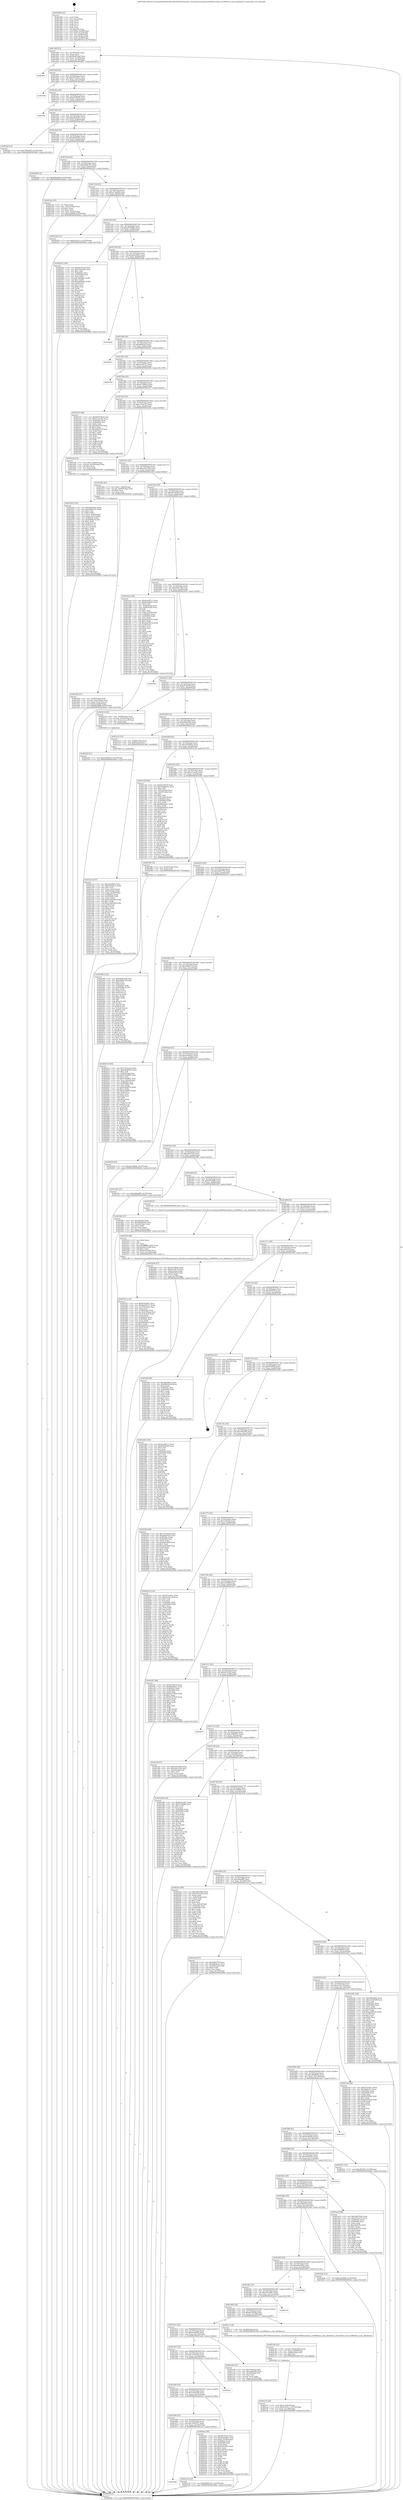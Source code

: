 digraph "0x401460" {
  label = "0x401460 (/mnt/c/Users/mathe/Desktop/tcc/POCII/binaries/extr_linuxdriversnetdsamv88e6xxxchip.h_mv88e6xxx_num_databases_Final-ollvm.out::main(0))"
  labelloc = "t"
  node[shape=record]

  Entry [label="",width=0.3,height=0.3,shape=circle,fillcolor=black,style=filled]
  "0x40148f" [label="{
     0x40148f [23]\l
     | [instrs]\l
     &nbsp;&nbsp;0x40148f \<+3\>: mov -0x70(%rbp),%eax\l
     &nbsp;&nbsp;0x401492 \<+2\>: mov %eax,%ecx\l
     &nbsp;&nbsp;0x401494 \<+6\>: sub $0x84e87da9,%ecx\l
     &nbsp;&nbsp;0x40149a \<+3\>: mov %eax,-0x74(%rbp)\l
     &nbsp;&nbsp;0x40149d \<+3\>: mov %ecx,-0x78(%rbp)\l
     &nbsp;&nbsp;0x4014a0 \<+6\>: je 0000000000402667 \<main+0x1207\>\l
  }"]
  "0x402667" [label="{
     0x402667\l
  }", style=dashed]
  "0x4014a6" [label="{
     0x4014a6 [22]\l
     | [instrs]\l
     &nbsp;&nbsp;0x4014a6 \<+5\>: jmp 00000000004014ab \<main+0x4b\>\l
     &nbsp;&nbsp;0x4014ab \<+3\>: mov -0x74(%rbp),%eax\l
     &nbsp;&nbsp;0x4014ae \<+5\>: sub $0x873c30c1,%eax\l
     &nbsp;&nbsp;0x4014b3 \<+3\>: mov %eax,-0x7c(%rbp)\l
     &nbsp;&nbsp;0x4014b6 \<+6\>: je 000000000040263a \<main+0x11da\>\l
  }"]
  Exit [label="",width=0.3,height=0.3,shape=circle,fillcolor=black,style=filled,peripheries=2]
  "0x40263a" [label="{
     0x40263a\l
  }", style=dashed]
  "0x4014bc" [label="{
     0x4014bc [22]\l
     | [instrs]\l
     &nbsp;&nbsp;0x4014bc \<+5\>: jmp 00000000004014c1 \<main+0x61\>\l
     &nbsp;&nbsp;0x4014c1 \<+3\>: mov -0x74(%rbp),%eax\l
     &nbsp;&nbsp;0x4014c4 \<+5\>: sub $0x8a75fa76,%eax\l
     &nbsp;&nbsp;0x4014c9 \<+3\>: mov %eax,-0x80(%rbp)\l
     &nbsp;&nbsp;0x4014cc \<+6\>: je 00000000004025ac \<main+0x114c\>\l
  }"]
  "0x40239b" [label="{
     0x40239b [142]\l
     | [instrs]\l
     &nbsp;&nbsp;0x40239b \<+5\>: mov $0x84e87da9,%ecx\l
     &nbsp;&nbsp;0x4023a0 \<+5\>: mov $0xe9485c1f,%edx\l
     &nbsp;&nbsp;0x4023a5 \<+3\>: mov $0x1,%sil\l
     &nbsp;&nbsp;0x4023a8 \<+3\>: xor %r8d,%r8d\l
     &nbsp;&nbsp;0x4023ab \<+8\>: mov 0x40505c,%r9d\l
     &nbsp;&nbsp;0x4023b3 \<+8\>: mov 0x405060,%r10d\l
     &nbsp;&nbsp;0x4023bb \<+4\>: sub $0x1,%r8d\l
     &nbsp;&nbsp;0x4023bf \<+3\>: mov %r9d,%r11d\l
     &nbsp;&nbsp;0x4023c2 \<+3\>: add %r8d,%r11d\l
     &nbsp;&nbsp;0x4023c5 \<+4\>: imul %r11d,%r9d\l
     &nbsp;&nbsp;0x4023c9 \<+4\>: and $0x1,%r9d\l
     &nbsp;&nbsp;0x4023cd \<+4\>: cmp $0x0,%r9d\l
     &nbsp;&nbsp;0x4023d1 \<+3\>: sete %bl\l
     &nbsp;&nbsp;0x4023d4 \<+4\>: cmp $0xa,%r10d\l
     &nbsp;&nbsp;0x4023d8 \<+4\>: setl %r14b\l
     &nbsp;&nbsp;0x4023dc \<+3\>: mov %bl,%r15b\l
     &nbsp;&nbsp;0x4023df \<+4\>: xor $0xff,%r15b\l
     &nbsp;&nbsp;0x4023e3 \<+3\>: mov %r14b,%r12b\l
     &nbsp;&nbsp;0x4023e6 \<+4\>: xor $0xff,%r12b\l
     &nbsp;&nbsp;0x4023ea \<+4\>: xor $0x1,%sil\l
     &nbsp;&nbsp;0x4023ee \<+3\>: mov %r15b,%r13b\l
     &nbsp;&nbsp;0x4023f1 \<+4\>: and $0xff,%r13b\l
     &nbsp;&nbsp;0x4023f5 \<+3\>: and %sil,%bl\l
     &nbsp;&nbsp;0x4023f8 \<+3\>: mov %r12b,%al\l
     &nbsp;&nbsp;0x4023fb \<+2\>: and $0xff,%al\l
     &nbsp;&nbsp;0x4023fd \<+3\>: and %sil,%r14b\l
     &nbsp;&nbsp;0x402400 \<+3\>: or %bl,%r13b\l
     &nbsp;&nbsp;0x402403 \<+3\>: or %r14b,%al\l
     &nbsp;&nbsp;0x402406 \<+3\>: xor %al,%r13b\l
     &nbsp;&nbsp;0x402409 \<+3\>: or %r12b,%r15b\l
     &nbsp;&nbsp;0x40240c \<+4\>: xor $0xff,%r15b\l
     &nbsp;&nbsp;0x402410 \<+4\>: or $0x1,%sil\l
     &nbsp;&nbsp;0x402414 \<+3\>: and %sil,%r15b\l
     &nbsp;&nbsp;0x402417 \<+3\>: or %r15b,%r13b\l
     &nbsp;&nbsp;0x40241a \<+4\>: test $0x1,%r13b\l
     &nbsp;&nbsp;0x40241e \<+3\>: cmovne %edx,%ecx\l
     &nbsp;&nbsp;0x402421 \<+3\>: mov %ecx,-0x70(%rbp)\l
     &nbsp;&nbsp;0x402424 \<+5\>: jmp 000000000040268d \<main+0x122d\>\l
  }"]
  "0x4025ac" [label="{
     0x4025ac\l
  }", style=dashed]
  "0x4014d2" [label="{
     0x4014d2 [25]\l
     | [instrs]\l
     &nbsp;&nbsp;0x4014d2 \<+5\>: jmp 00000000004014d7 \<main+0x77\>\l
     &nbsp;&nbsp;0x4014d7 \<+3\>: mov -0x74(%rbp),%eax\l
     &nbsp;&nbsp;0x4014da \<+5\>: sub $0x8eb55d17,%eax\l
     &nbsp;&nbsp;0x4014df \<+6\>: mov %eax,-0x84(%rbp)\l
     &nbsp;&nbsp;0x4014e5 \<+6\>: je 0000000000401faf \<main+0xb4f\>\l
  }"]
  "0x40222f" [label="{
     0x40222f [12]\l
     | [instrs]\l
     &nbsp;&nbsp;0x40222f \<+7\>: movl $0x305b841f,-0x70(%rbp)\l
     &nbsp;&nbsp;0x402236 \<+5\>: jmp 000000000040268d \<main+0x122d\>\l
  }"]
  "0x401faf" [label="{
     0x401faf [12]\l
     | [instrs]\l
     &nbsp;&nbsp;0x401faf \<+7\>: movl $0x785b585,-0x70(%rbp)\l
     &nbsp;&nbsp;0x401fb6 \<+5\>: jmp 000000000040268d \<main+0x122d\>\l
  }"]
  "0x4014eb" [label="{
     0x4014eb [25]\l
     | [instrs]\l
     &nbsp;&nbsp;0x4014eb \<+5\>: jmp 00000000004014f0 \<main+0x90\>\l
     &nbsp;&nbsp;0x4014f0 \<+3\>: mov -0x74(%rbp),%eax\l
     &nbsp;&nbsp;0x4014f3 \<+5\>: sub $0x940487b3,%eax\l
     &nbsp;&nbsp;0x4014f8 \<+6\>: mov %eax,-0x88(%rbp)\l
     &nbsp;&nbsp;0x4014fe \<+6\>: je 00000000004020b8 \<main+0xc58\>\l
  }"]
  "0x4021e7" [label="{
     0x4021e7 [25]\l
     | [instrs]\l
     &nbsp;&nbsp;0x4021e7 \<+7\>: movl $0x0,-0x6c(%rbp)\l
     &nbsp;&nbsp;0x4021ee \<+7\>: movl $0xfc34311c,-0x70(%rbp)\l
     &nbsp;&nbsp;0x4021f5 \<+6\>: mov %eax,-0x148(%rbp)\l
     &nbsp;&nbsp;0x4021fb \<+5\>: jmp 000000000040268d \<main+0x122d\>\l
  }"]
  "0x4020b8" [label="{
     0x4020b8 [12]\l
     | [instrs]\l
     &nbsp;&nbsp;0x4020b8 \<+7\>: movl $0x68299f8,-0x70(%rbp)\l
     &nbsp;&nbsp;0x4020bf \<+5\>: jmp 000000000040268d \<main+0x122d\>\l
  }"]
  "0x401504" [label="{
     0x401504 [25]\l
     | [instrs]\l
     &nbsp;&nbsp;0x401504 \<+5\>: jmp 0000000000401509 \<main+0xa9\>\l
     &nbsp;&nbsp;0x401509 \<+3\>: mov -0x74(%rbp),%eax\l
     &nbsp;&nbsp;0x40150c \<+5\>: sub $0x99d0e701,%eax\l
     &nbsp;&nbsp;0x401511 \<+6\>: mov %eax,-0x8c(%rbp)\l
     &nbsp;&nbsp;0x401517 \<+6\>: je 00000000004021ae \<main+0xd4e\>\l
  }"]
  "0x4021d0" [label="{
     0x4021d0 [23]\l
     | [instrs]\l
     &nbsp;&nbsp;0x4021d0 \<+10\>: movabs $0x4030b6,%rdi\l
     &nbsp;&nbsp;0x4021da \<+3\>: mov %eax,-0x68(%rbp)\l
     &nbsp;&nbsp;0x4021dd \<+3\>: mov -0x68(%rbp),%esi\l
     &nbsp;&nbsp;0x4021e0 \<+2\>: mov $0x0,%al\l
     &nbsp;&nbsp;0x4021e2 \<+5\>: call 0000000000401040 \<printf@plt\>\l
     | [calls]\l
     &nbsp;&nbsp;0x401040 \{1\} (unknown)\l
  }"]
  "0x4021ae" [label="{
     0x4021ae [25]\l
     | [instrs]\l
     &nbsp;&nbsp;0x4021ae \<+2\>: xor %eax,%eax\l
     &nbsp;&nbsp;0x4021b0 \<+3\>: mov -0x5c(%rbp),%ecx\l
     &nbsp;&nbsp;0x4021b3 \<+3\>: sub $0x1,%eax\l
     &nbsp;&nbsp;0x4021b6 \<+2\>: sub %eax,%ecx\l
     &nbsp;&nbsp;0x4021b8 \<+3\>: mov %ecx,-0x5c(%rbp)\l
     &nbsp;&nbsp;0x4021bb \<+7\>: movl $0xc2459f6,-0x70(%rbp)\l
     &nbsp;&nbsp;0x4021c2 \<+5\>: jmp 000000000040268d \<main+0x122d\>\l
  }"]
  "0x40151d" [label="{
     0x40151d [25]\l
     | [instrs]\l
     &nbsp;&nbsp;0x40151d \<+5\>: jmp 0000000000401522 \<main+0xc2\>\l
     &nbsp;&nbsp;0x401522 \<+3\>: mov -0x74(%rbp),%eax\l
     &nbsp;&nbsp;0x401525 \<+5\>: sub $0xa37eae59,%eax\l
     &nbsp;&nbsp;0x40152a \<+6\>: mov %eax,-0x90(%rbp)\l
     &nbsp;&nbsp;0x401530 \<+6\>: je 000000000040232b \<main+0xecb\>\l
  }"]
  "0x401982" [label="{
     0x401982\l
  }", style=dashed]
  "0x40232b" [label="{
     0x40232b [12]\l
     | [instrs]\l
     &nbsp;&nbsp;0x40232b \<+7\>: movl $0xfc34311c,-0x70(%rbp)\l
     &nbsp;&nbsp;0x402332 \<+5\>: jmp 000000000040268d \<main+0x122d\>\l
  }"]
  "0x401536" [label="{
     0x401536 [25]\l
     | [instrs]\l
     &nbsp;&nbsp;0x401536 \<+5\>: jmp 000000000040153b \<main+0xdb\>\l
     &nbsp;&nbsp;0x40153b \<+3\>: mov -0x74(%rbp),%eax\l
     &nbsp;&nbsp;0x40153e \<+5\>: sub $0xa875d9bb,%eax\l
     &nbsp;&nbsp;0x401543 \<+6\>: mov %eax,-0x94(%rbp)\l
     &nbsp;&nbsp;0x401549 \<+6\>: je 0000000000402452 \<main+0xff2\>\l
  }"]
  "0x4021a2" [label="{
     0x4021a2 [12]\l
     | [instrs]\l
     &nbsp;&nbsp;0x4021a2 \<+7\>: movl $0x99d0e701,-0x70(%rbp)\l
     &nbsp;&nbsp;0x4021a9 \<+5\>: jmp 000000000040268d \<main+0x122d\>\l
  }"]
  "0x402452" [label="{
     0x402452 [144]\l
     | [instrs]\l
     &nbsp;&nbsp;0x402452 \<+5\>: mov $0xd8181b2,%eax\l
     &nbsp;&nbsp;0x402457 \<+5\>: mov $0x7ab3e2f4,%ecx\l
     &nbsp;&nbsp;0x40245c \<+2\>: mov $0x1,%dl\l
     &nbsp;&nbsp;0x40245e \<+7\>: mov 0x40505c,%esi\l
     &nbsp;&nbsp;0x402465 \<+7\>: mov 0x405060,%edi\l
     &nbsp;&nbsp;0x40246c \<+3\>: mov %esi,%r8d\l
     &nbsp;&nbsp;0x40246f \<+7\>: sub $0xc26dbdac,%r8d\l
     &nbsp;&nbsp;0x402476 \<+4\>: sub $0x1,%r8d\l
     &nbsp;&nbsp;0x40247a \<+7\>: add $0xc26dbdac,%r8d\l
     &nbsp;&nbsp;0x402481 \<+4\>: imul %r8d,%esi\l
     &nbsp;&nbsp;0x402485 \<+3\>: and $0x1,%esi\l
     &nbsp;&nbsp;0x402488 \<+3\>: cmp $0x0,%esi\l
     &nbsp;&nbsp;0x40248b \<+4\>: sete %r9b\l
     &nbsp;&nbsp;0x40248f \<+3\>: cmp $0xa,%edi\l
     &nbsp;&nbsp;0x402492 \<+4\>: setl %r10b\l
     &nbsp;&nbsp;0x402496 \<+3\>: mov %r9b,%r11b\l
     &nbsp;&nbsp;0x402499 \<+4\>: xor $0xff,%r11b\l
     &nbsp;&nbsp;0x40249d \<+3\>: mov %r10b,%bl\l
     &nbsp;&nbsp;0x4024a0 \<+3\>: xor $0xff,%bl\l
     &nbsp;&nbsp;0x4024a3 \<+3\>: xor $0x0,%dl\l
     &nbsp;&nbsp;0x4024a6 \<+3\>: mov %r11b,%r14b\l
     &nbsp;&nbsp;0x4024a9 \<+4\>: and $0x0,%r14b\l
     &nbsp;&nbsp;0x4024ad \<+3\>: and %dl,%r9b\l
     &nbsp;&nbsp;0x4024b0 \<+3\>: mov %bl,%r15b\l
     &nbsp;&nbsp;0x4024b3 \<+4\>: and $0x0,%r15b\l
     &nbsp;&nbsp;0x4024b7 \<+3\>: and %dl,%r10b\l
     &nbsp;&nbsp;0x4024ba \<+3\>: or %r9b,%r14b\l
     &nbsp;&nbsp;0x4024bd \<+3\>: or %r10b,%r15b\l
     &nbsp;&nbsp;0x4024c0 \<+3\>: xor %r15b,%r14b\l
     &nbsp;&nbsp;0x4024c3 \<+3\>: or %bl,%r11b\l
     &nbsp;&nbsp;0x4024c6 \<+4\>: xor $0xff,%r11b\l
     &nbsp;&nbsp;0x4024ca \<+3\>: or $0x0,%dl\l
     &nbsp;&nbsp;0x4024cd \<+3\>: and %dl,%r11b\l
     &nbsp;&nbsp;0x4024d0 \<+3\>: or %r11b,%r14b\l
     &nbsp;&nbsp;0x4024d3 \<+4\>: test $0x1,%r14b\l
     &nbsp;&nbsp;0x4024d7 \<+3\>: cmovne %ecx,%eax\l
     &nbsp;&nbsp;0x4024da \<+3\>: mov %eax,-0x70(%rbp)\l
     &nbsp;&nbsp;0x4024dd \<+5\>: jmp 000000000040268d \<main+0x122d\>\l
  }"]
  "0x40154f" [label="{
     0x40154f [25]\l
     | [instrs]\l
     &nbsp;&nbsp;0x40154f \<+5\>: jmp 0000000000401554 \<main+0xf4\>\l
     &nbsp;&nbsp;0x401554 \<+3\>: mov -0x74(%rbp),%eax\l
     &nbsp;&nbsp;0x401557 \<+5\>: sub $0xaabc9d5c,%eax\l
     &nbsp;&nbsp;0x40155c \<+6\>: mov %eax,-0x98(%rbp)\l
     &nbsp;&nbsp;0x401562 \<+6\>: je 0000000000402562 \<main+0x1102\>\l
  }"]
  "0x401969" [label="{
     0x401969 [25]\l
     | [instrs]\l
     &nbsp;&nbsp;0x401969 \<+5\>: jmp 000000000040196e \<main+0x50e\>\l
     &nbsp;&nbsp;0x40196e \<+3\>: mov -0x74(%rbp),%eax\l
     &nbsp;&nbsp;0x401971 \<+5\>: sub $0x7b0b1fc7,%eax\l
     &nbsp;&nbsp;0x401976 \<+6\>: mov %eax,-0x140(%rbp)\l
     &nbsp;&nbsp;0x40197c \<+6\>: je 00000000004021a2 \<main+0xd42\>\l
  }"]
  "0x402562" [label="{
     0x402562\l
  }", style=dashed]
  "0x401568" [label="{
     0x401568 [25]\l
     | [instrs]\l
     &nbsp;&nbsp;0x401568 \<+5\>: jmp 000000000040156d \<main+0x10d\>\l
     &nbsp;&nbsp;0x40156d \<+3\>: mov -0x74(%rbp),%eax\l
     &nbsp;&nbsp;0x401570 \<+5\>: sub $0xaf4f2cea,%eax\l
     &nbsp;&nbsp;0x401575 \<+6\>: mov %eax,-0x9c(%rbp)\l
     &nbsp;&nbsp;0x40157b \<+6\>: je 0000000000402441 \<main+0xfe1\>\l
  }"]
  "0x4024e2" [label="{
     0x4024e2 [95]\l
     | [instrs]\l
     &nbsp;&nbsp;0x4024e2 \<+5\>: mov $0xd8181b2,%eax\l
     &nbsp;&nbsp;0x4024e7 \<+5\>: mov $0x42abd8e2,%ecx\l
     &nbsp;&nbsp;0x4024ec \<+7\>: movl $0x0,-0x38(%rbp)\l
     &nbsp;&nbsp;0x4024f3 \<+7\>: mov 0x40505c,%edx\l
     &nbsp;&nbsp;0x4024fa \<+7\>: mov 0x405060,%esi\l
     &nbsp;&nbsp;0x402501 \<+2\>: mov %edx,%edi\l
     &nbsp;&nbsp;0x402503 \<+6\>: add $0x4185cd3e,%edi\l
     &nbsp;&nbsp;0x402509 \<+3\>: sub $0x1,%edi\l
     &nbsp;&nbsp;0x40250c \<+6\>: sub $0x4185cd3e,%edi\l
     &nbsp;&nbsp;0x402512 \<+3\>: imul %edi,%edx\l
     &nbsp;&nbsp;0x402515 \<+3\>: and $0x1,%edx\l
     &nbsp;&nbsp;0x402518 \<+3\>: cmp $0x0,%edx\l
     &nbsp;&nbsp;0x40251b \<+4\>: sete %r8b\l
     &nbsp;&nbsp;0x40251f \<+3\>: cmp $0xa,%esi\l
     &nbsp;&nbsp;0x402522 \<+4\>: setl %r9b\l
     &nbsp;&nbsp;0x402526 \<+3\>: mov %r8b,%r10b\l
     &nbsp;&nbsp;0x402529 \<+3\>: and %r9b,%r10b\l
     &nbsp;&nbsp;0x40252c \<+3\>: xor %r9b,%r8b\l
     &nbsp;&nbsp;0x40252f \<+3\>: or %r8b,%r10b\l
     &nbsp;&nbsp;0x402532 \<+4\>: test $0x1,%r10b\l
     &nbsp;&nbsp;0x402536 \<+3\>: cmovne %ecx,%eax\l
     &nbsp;&nbsp;0x402539 \<+3\>: mov %eax,-0x70(%rbp)\l
     &nbsp;&nbsp;0x40253c \<+5\>: jmp 000000000040268d \<main+0x122d\>\l
  }"]
  "0x402441" [label="{
     0x402441\l
  }", style=dashed]
  "0x401581" [label="{
     0x401581 [25]\l
     | [instrs]\l
     &nbsp;&nbsp;0x401581 \<+5\>: jmp 0000000000401586 \<main+0x126\>\l
     &nbsp;&nbsp;0x401586 \<+3\>: mov -0x74(%rbp),%eax\l
     &nbsp;&nbsp;0x401589 \<+5\>: sub $0xbce567c1,%eax\l
     &nbsp;&nbsp;0x40158e \<+6\>: mov %eax,-0xa0(%rbp)\l
     &nbsp;&nbsp;0x401594 \<+6\>: je 00000000004025b8 \<main+0x1158\>\l
  }"]
  "0x401950" [label="{
     0x401950 [25]\l
     | [instrs]\l
     &nbsp;&nbsp;0x401950 \<+5\>: jmp 0000000000401955 \<main+0x4f5\>\l
     &nbsp;&nbsp;0x401955 \<+3\>: mov -0x74(%rbp),%eax\l
     &nbsp;&nbsp;0x401958 \<+5\>: sub $0x7ab3e2f4,%eax\l
     &nbsp;&nbsp;0x40195d \<+6\>: mov %eax,-0x13c(%rbp)\l
     &nbsp;&nbsp;0x401963 \<+6\>: je 00000000004024e2 \<main+0x1082\>\l
  }"]
  "0x4025b8" [label="{
     0x4025b8\l
  }", style=dashed]
  "0x40159a" [label="{
     0x40159a [25]\l
     | [instrs]\l
     &nbsp;&nbsp;0x40159a \<+5\>: jmp 000000000040159f \<main+0x13f\>\l
     &nbsp;&nbsp;0x40159f \<+3\>: mov -0x74(%rbp),%eax\l
     &nbsp;&nbsp;0x4015a2 \<+5\>: sub $0xc0739bc0,%eax\l
     &nbsp;&nbsp;0x4015a7 \<+6\>: mov %eax,-0xa4(%rbp)\l
     &nbsp;&nbsp;0x4015ad \<+6\>: je 0000000000402337 \<main+0xed7\>\l
  }"]
  "0x402621" [label="{
     0x402621\l
  }", style=dashed]
  "0x402337" [label="{
     0x402337 [88]\l
     | [instrs]\l
     &nbsp;&nbsp;0x402337 \<+5\>: mov $0x84e87da9,%eax\l
     &nbsp;&nbsp;0x40233c \<+5\>: mov $0xe11cac8c,%ecx\l
     &nbsp;&nbsp;0x402341 \<+7\>: mov 0x40505c,%edx\l
     &nbsp;&nbsp;0x402348 \<+7\>: mov 0x405060,%esi\l
     &nbsp;&nbsp;0x40234f \<+2\>: mov %edx,%edi\l
     &nbsp;&nbsp;0x402351 \<+6\>: add $0xe8a0475f,%edi\l
     &nbsp;&nbsp;0x402357 \<+3\>: sub $0x1,%edi\l
     &nbsp;&nbsp;0x40235a \<+6\>: sub $0xe8a0475f,%edi\l
     &nbsp;&nbsp;0x402360 \<+3\>: imul %edi,%edx\l
     &nbsp;&nbsp;0x402363 \<+3\>: and $0x1,%edx\l
     &nbsp;&nbsp;0x402366 \<+3\>: cmp $0x0,%edx\l
     &nbsp;&nbsp;0x402369 \<+4\>: sete %r8b\l
     &nbsp;&nbsp;0x40236d \<+3\>: cmp $0xa,%esi\l
     &nbsp;&nbsp;0x402370 \<+4\>: setl %r9b\l
     &nbsp;&nbsp;0x402374 \<+3\>: mov %r8b,%r10b\l
     &nbsp;&nbsp;0x402377 \<+3\>: and %r9b,%r10b\l
     &nbsp;&nbsp;0x40237a \<+3\>: xor %r9b,%r8b\l
     &nbsp;&nbsp;0x40237d \<+3\>: or %r8b,%r10b\l
     &nbsp;&nbsp;0x402380 \<+4\>: test $0x1,%r10b\l
     &nbsp;&nbsp;0x402384 \<+3\>: cmovne %ecx,%eax\l
     &nbsp;&nbsp;0x402387 \<+3\>: mov %eax,-0x70(%rbp)\l
     &nbsp;&nbsp;0x40238a \<+5\>: jmp 000000000040268d \<main+0x122d\>\l
  }"]
  "0x4015b3" [label="{
     0x4015b3 [25]\l
     | [instrs]\l
     &nbsp;&nbsp;0x4015b3 \<+5\>: jmp 00000000004015b8 \<main+0x158\>\l
     &nbsp;&nbsp;0x4015b8 \<+3\>: mov -0x74(%rbp),%eax\l
     &nbsp;&nbsp;0x4015bb \<+5\>: sub $0xc37eee72,%eax\l
     &nbsp;&nbsp;0x4015c0 \<+6\>: mov %eax,-0xa8(%rbp)\l
     &nbsp;&nbsp;0x4015c6 \<+6\>: je 0000000000401b3b \<main+0x6db\>\l
  }"]
  "0x401f3c" [label="{
     0x401f3c [115]\l
     | [instrs]\l
     &nbsp;&nbsp;0x401f3c \<+5\>: mov $0x618cc801,%ecx\l
     &nbsp;&nbsp;0x401f41 \<+5\>: mov $0x8eb55d17,%edx\l
     &nbsp;&nbsp;0x401f46 \<+6\>: mov -0x144(%rbp),%esi\l
     &nbsp;&nbsp;0x401f4c \<+3\>: imul %eax,%esi\l
     &nbsp;&nbsp;0x401f4f \<+4\>: mov -0x58(%rbp),%rdi\l
     &nbsp;&nbsp;0x401f53 \<+4\>: movslq -0x5c(%rbp),%r8\l
     &nbsp;&nbsp;0x401f57 \<+4\>: mov (%rdi,%r8,8),%rdi\l
     &nbsp;&nbsp;0x401f5b \<+2\>: mov %esi,(%rdi)\l
     &nbsp;&nbsp;0x401f5d \<+7\>: mov 0x40505c,%eax\l
     &nbsp;&nbsp;0x401f64 \<+7\>: mov 0x405060,%esi\l
     &nbsp;&nbsp;0x401f6b \<+3\>: mov %eax,%r9d\l
     &nbsp;&nbsp;0x401f6e \<+7\>: sub $0xdf449524,%r9d\l
     &nbsp;&nbsp;0x401f75 \<+4\>: sub $0x1,%r9d\l
     &nbsp;&nbsp;0x401f79 \<+7\>: add $0xdf449524,%r9d\l
     &nbsp;&nbsp;0x401f80 \<+4\>: imul %r9d,%eax\l
     &nbsp;&nbsp;0x401f84 \<+3\>: and $0x1,%eax\l
     &nbsp;&nbsp;0x401f87 \<+3\>: cmp $0x0,%eax\l
     &nbsp;&nbsp;0x401f8a \<+4\>: sete %r10b\l
     &nbsp;&nbsp;0x401f8e \<+3\>: cmp $0xa,%esi\l
     &nbsp;&nbsp;0x401f91 \<+4\>: setl %r11b\l
     &nbsp;&nbsp;0x401f95 \<+3\>: mov %r10b,%bl\l
     &nbsp;&nbsp;0x401f98 \<+3\>: and %r11b,%bl\l
     &nbsp;&nbsp;0x401f9b \<+3\>: xor %r11b,%r10b\l
     &nbsp;&nbsp;0x401f9e \<+3\>: or %r10b,%bl\l
     &nbsp;&nbsp;0x401fa1 \<+3\>: test $0x1,%bl\l
     &nbsp;&nbsp;0x401fa4 \<+3\>: cmovne %edx,%ecx\l
     &nbsp;&nbsp;0x401fa7 \<+3\>: mov %ecx,-0x70(%rbp)\l
     &nbsp;&nbsp;0x401faa \<+5\>: jmp 000000000040268d \<main+0x122d\>\l
  }"]
  "0x401b3b" [label="{
     0x401b3b [23]\l
     | [instrs]\l
     &nbsp;&nbsp;0x401b3b \<+7\>: movl $0x1,-0x50(%rbp)\l
     &nbsp;&nbsp;0x401b42 \<+4\>: movslq -0x50(%rbp),%rax\l
     &nbsp;&nbsp;0x401b46 \<+4\>: shl $0x3,%rax\l
     &nbsp;&nbsp;0x401b4a \<+3\>: mov %rax,%rdi\l
     &nbsp;&nbsp;0x401b4d \<+5\>: call 0000000000401050 \<malloc@plt\>\l
     | [calls]\l
     &nbsp;&nbsp;0x401050 \{1\} (unknown)\l
  }"]
  "0x4015cc" [label="{
     0x4015cc [25]\l
     | [instrs]\l
     &nbsp;&nbsp;0x4015cc \<+5\>: jmp 00000000004015d1 \<main+0x171\>\l
     &nbsp;&nbsp;0x4015d1 \<+3\>: mov -0x74(%rbp),%eax\l
     &nbsp;&nbsp;0x4015d4 \<+5\>: sub $0xca0513d2,%eax\l
     &nbsp;&nbsp;0x4015d9 \<+6\>: mov %eax,-0xac(%rbp)\l
     &nbsp;&nbsp;0x4015df \<+6\>: je 0000000000401d0e \<main+0x8ae\>\l
  }"]
  "0x401f14" [label="{
     0x401f14 [40]\l
     | [instrs]\l
     &nbsp;&nbsp;0x401f14 \<+5\>: mov $0x2,%ecx\l
     &nbsp;&nbsp;0x401f19 \<+1\>: cltd\l
     &nbsp;&nbsp;0x401f1a \<+2\>: idiv %ecx\l
     &nbsp;&nbsp;0x401f1c \<+6\>: imul $0xfffffffe,%edx,%ecx\l
     &nbsp;&nbsp;0x401f22 \<+6\>: add $0xd3e31b40,%ecx\l
     &nbsp;&nbsp;0x401f28 \<+3\>: add $0x1,%ecx\l
     &nbsp;&nbsp;0x401f2b \<+6\>: sub $0xd3e31b40,%ecx\l
     &nbsp;&nbsp;0x401f31 \<+6\>: mov %ecx,-0x144(%rbp)\l
     &nbsp;&nbsp;0x401f37 \<+5\>: call 0000000000401160 \<next_i\>\l
     | [calls]\l
     &nbsp;&nbsp;0x401160 \{1\} (/mnt/c/Users/mathe/Desktop/tcc/POCII/binaries/extr_linuxdriversnetdsamv88e6xxxchip.h_mv88e6xxx_num_databases_Final-ollvm.out::next_i)\l
  }"]
  "0x401d0e" [label="{
     0x401d0e [23]\l
     | [instrs]\l
     &nbsp;&nbsp;0x401d0e \<+7\>: movl $0x1,-0x60(%rbp)\l
     &nbsp;&nbsp;0x401d15 \<+4\>: movslq -0x60(%rbp),%rax\l
     &nbsp;&nbsp;0x401d19 \<+4\>: shl $0x2,%rax\l
     &nbsp;&nbsp;0x401d1d \<+3\>: mov %rax,%rdi\l
     &nbsp;&nbsp;0x401d20 \<+5\>: call 0000000000401050 \<malloc@plt\>\l
     | [calls]\l
     &nbsp;&nbsp;0x401050 \{1\} (unknown)\l
  }"]
  "0x4015e5" [label="{
     0x4015e5 [25]\l
     | [instrs]\l
     &nbsp;&nbsp;0x4015e5 \<+5\>: jmp 00000000004015ea \<main+0x18a\>\l
     &nbsp;&nbsp;0x4015ea \<+3\>: mov -0x74(%rbp),%eax\l
     &nbsp;&nbsp;0x4015ed \<+5\>: sub $0xd0a76c80,%eax\l
     &nbsp;&nbsp;0x4015f2 \<+6\>: mov %eax,-0xb0(%rbp)\l
     &nbsp;&nbsp;0x4015f8 \<+6\>: je 0000000000401dca \<main+0x96a\>\l
  }"]
  "0x401937" [label="{
     0x401937 [25]\l
     | [instrs]\l
     &nbsp;&nbsp;0x401937 \<+5\>: jmp 000000000040193c \<main+0x4dc\>\l
     &nbsp;&nbsp;0x40193c \<+3\>: mov -0x74(%rbp),%eax\l
     &nbsp;&nbsp;0x40193f \<+5\>: sub $0x71b3c2c4,%eax\l
     &nbsp;&nbsp;0x401944 \<+6\>: mov %eax,-0x138(%rbp)\l
     &nbsp;&nbsp;0x40194a \<+6\>: je 0000000000402621 \<main+0x11c1\>\l
  }"]
  "0x401dca" [label="{
     0x401dca [164]\l
     | [instrs]\l
     &nbsp;&nbsp;0x401dca \<+5\>: mov $0xbce567c1,%eax\l
     &nbsp;&nbsp;0x401dcf \<+5\>: mov $0x6e5af456,%ecx\l
     &nbsp;&nbsp;0x401dd4 \<+2\>: mov $0x1,%dl\l
     &nbsp;&nbsp;0x401dd6 \<+3\>: mov -0x64(%rbp),%esi\l
     &nbsp;&nbsp;0x401dd9 \<+3\>: cmp -0x60(%rbp),%esi\l
     &nbsp;&nbsp;0x401ddc \<+4\>: setl %dil\l
     &nbsp;&nbsp;0x401de0 \<+4\>: and $0x1,%dil\l
     &nbsp;&nbsp;0x401de4 \<+4\>: mov %dil,-0x29(%rbp)\l
     &nbsp;&nbsp;0x401de8 \<+7\>: mov 0x40505c,%esi\l
     &nbsp;&nbsp;0x401def \<+8\>: mov 0x405060,%r8d\l
     &nbsp;&nbsp;0x401df7 \<+3\>: mov %esi,%r9d\l
     &nbsp;&nbsp;0x401dfa \<+7\>: add $0xdcb54b74,%r9d\l
     &nbsp;&nbsp;0x401e01 \<+4\>: sub $0x1,%r9d\l
     &nbsp;&nbsp;0x401e05 \<+7\>: sub $0xdcb54b74,%r9d\l
     &nbsp;&nbsp;0x401e0c \<+4\>: imul %r9d,%esi\l
     &nbsp;&nbsp;0x401e10 \<+3\>: and $0x1,%esi\l
     &nbsp;&nbsp;0x401e13 \<+3\>: cmp $0x0,%esi\l
     &nbsp;&nbsp;0x401e16 \<+4\>: sete %dil\l
     &nbsp;&nbsp;0x401e1a \<+4\>: cmp $0xa,%r8d\l
     &nbsp;&nbsp;0x401e1e \<+4\>: setl %r10b\l
     &nbsp;&nbsp;0x401e22 \<+3\>: mov %dil,%r11b\l
     &nbsp;&nbsp;0x401e25 \<+4\>: xor $0xff,%r11b\l
     &nbsp;&nbsp;0x401e29 \<+3\>: mov %r10b,%bl\l
     &nbsp;&nbsp;0x401e2c \<+3\>: xor $0xff,%bl\l
     &nbsp;&nbsp;0x401e2f \<+3\>: xor $0x1,%dl\l
     &nbsp;&nbsp;0x401e32 \<+3\>: mov %r11b,%r14b\l
     &nbsp;&nbsp;0x401e35 \<+4\>: and $0xff,%r14b\l
     &nbsp;&nbsp;0x401e39 \<+3\>: and %dl,%dil\l
     &nbsp;&nbsp;0x401e3c \<+3\>: mov %bl,%r15b\l
     &nbsp;&nbsp;0x401e3f \<+4\>: and $0xff,%r15b\l
     &nbsp;&nbsp;0x401e43 \<+3\>: and %dl,%r10b\l
     &nbsp;&nbsp;0x401e46 \<+3\>: or %dil,%r14b\l
     &nbsp;&nbsp;0x401e49 \<+3\>: or %r10b,%r15b\l
     &nbsp;&nbsp;0x401e4c \<+3\>: xor %r15b,%r14b\l
     &nbsp;&nbsp;0x401e4f \<+3\>: or %bl,%r11b\l
     &nbsp;&nbsp;0x401e52 \<+4\>: xor $0xff,%r11b\l
     &nbsp;&nbsp;0x401e56 \<+3\>: or $0x1,%dl\l
     &nbsp;&nbsp;0x401e59 \<+3\>: and %dl,%r11b\l
     &nbsp;&nbsp;0x401e5c \<+3\>: or %r11b,%r14b\l
     &nbsp;&nbsp;0x401e5f \<+4\>: test $0x1,%r14b\l
     &nbsp;&nbsp;0x401e63 \<+3\>: cmovne %ecx,%eax\l
     &nbsp;&nbsp;0x401e66 \<+3\>: mov %eax,-0x70(%rbp)\l
     &nbsp;&nbsp;0x401e69 \<+5\>: jmp 000000000040268d \<main+0x122d\>\l
  }"]
  "0x4015fe" [label="{
     0x4015fe [25]\l
     | [instrs]\l
     &nbsp;&nbsp;0x4015fe \<+5\>: jmp 0000000000401603 \<main+0x1a3\>\l
     &nbsp;&nbsp;0x401603 \<+3\>: mov -0x74(%rbp),%eax\l
     &nbsp;&nbsp;0x401606 \<+5\>: sub $0xd2fb37f4,%eax\l
     &nbsp;&nbsp;0x40160b \<+6\>: mov %eax,-0xb4(%rbp)\l
     &nbsp;&nbsp;0x401611 \<+6\>: je 0000000000402435 \<main+0xfd5\>\l
  }"]
  "0x401e6e" [label="{
     0x401e6e [27]\l
     | [instrs]\l
     &nbsp;&nbsp;0x401e6e \<+5\>: mov $0x7e56c4a,%eax\l
     &nbsp;&nbsp;0x401e73 \<+5\>: mov $0x1ade9af4,%ecx\l
     &nbsp;&nbsp;0x401e78 \<+3\>: mov -0x29(%rbp),%dl\l
     &nbsp;&nbsp;0x401e7b \<+3\>: test $0x1,%dl\l
     &nbsp;&nbsp;0x401e7e \<+3\>: cmovne %ecx,%eax\l
     &nbsp;&nbsp;0x401e81 \<+3\>: mov %eax,-0x70(%rbp)\l
     &nbsp;&nbsp;0x401e84 \<+5\>: jmp 000000000040268d \<main+0x122d\>\l
  }"]
  "0x402435" [label="{
     0x402435\l
  }", style=dashed]
  "0x401617" [label="{
     0x401617 [25]\l
     | [instrs]\l
     &nbsp;&nbsp;0x401617 \<+5\>: jmp 000000000040161c \<main+0x1bc\>\l
     &nbsp;&nbsp;0x40161c \<+3\>: mov -0x74(%rbp),%eax\l
     &nbsp;&nbsp;0x40161f \<+5\>: sub $0xd57a6c76,%eax\l
     &nbsp;&nbsp;0x401624 \<+6\>: mov %eax,-0xb8(%rbp)\l
     &nbsp;&nbsp;0x40162a \<+6\>: je 000000000040221b \<main+0xdbb\>\l
  }"]
  "0x40191e" [label="{
     0x40191e [25]\l
     | [instrs]\l
     &nbsp;&nbsp;0x40191e \<+5\>: jmp 0000000000401923 \<main+0x4c3\>\l
     &nbsp;&nbsp;0x401923 \<+3\>: mov -0x74(%rbp),%eax\l
     &nbsp;&nbsp;0x401926 \<+5\>: sub $0x6e5af456,%eax\l
     &nbsp;&nbsp;0x40192b \<+6\>: mov %eax,-0x134(%rbp)\l
     &nbsp;&nbsp;0x401931 \<+6\>: je 0000000000401e6e \<main+0xa0e\>\l
  }"]
  "0x40221b" [label="{
     0x40221b [20]\l
     | [instrs]\l
     &nbsp;&nbsp;0x40221b \<+4\>: mov -0x58(%rbp),%rax\l
     &nbsp;&nbsp;0x40221f \<+4\>: movslq -0x6c(%rbp),%rcx\l
     &nbsp;&nbsp;0x402223 \<+4\>: mov (%rax,%rcx,8),%rax\l
     &nbsp;&nbsp;0x402227 \<+3\>: mov %rax,%rdi\l
     &nbsp;&nbsp;0x40222a \<+5\>: call 0000000000401030 \<free@plt\>\l
     | [calls]\l
     &nbsp;&nbsp;0x401030 \{1\} (unknown)\l
  }"]
  "0x401630" [label="{
     0x401630 [25]\l
     | [instrs]\l
     &nbsp;&nbsp;0x401630 \<+5\>: jmp 0000000000401635 \<main+0x1d5\>\l
     &nbsp;&nbsp;0x401635 \<+3\>: mov -0x74(%rbp),%eax\l
     &nbsp;&nbsp;0x401638 \<+5\>: sub $0xd6b63e06,%eax\l
     &nbsp;&nbsp;0x40163d \<+6\>: mov %eax,-0xbc(%rbp)\l
     &nbsp;&nbsp;0x401643 \<+6\>: je 0000000000401a12 \<main+0x5b2\>\l
  }"]
  "0x4021c7" [label="{
     0x4021c7 [9]\l
     | [instrs]\l
     &nbsp;&nbsp;0x4021c7 \<+4\>: mov -0x58(%rbp),%rdi\l
     &nbsp;&nbsp;0x4021cb \<+5\>: call 0000000000401440 \<mv88e6xxx_num_databases\>\l
     | [calls]\l
     &nbsp;&nbsp;0x401440 \{1\} (/mnt/c/Users/mathe/Desktop/tcc/POCII/binaries/extr_linuxdriversnetdsamv88e6xxxchip.h_mv88e6xxx_num_databases_Final-ollvm.out::mv88e6xxx_num_databases)\l
  }"]
  "0x401a12" [label="{
     0x401a12 [13]\l
     | [instrs]\l
     &nbsp;&nbsp;0x401a12 \<+4\>: mov -0x48(%rbp),%rax\l
     &nbsp;&nbsp;0x401a16 \<+4\>: mov 0x8(%rax),%rdi\l
     &nbsp;&nbsp;0x401a1a \<+5\>: call 0000000000401060 \<atoi@plt\>\l
     | [calls]\l
     &nbsp;&nbsp;0x401060 \{1\} (unknown)\l
  }"]
  "0x401649" [label="{
     0x401649 [25]\l
     | [instrs]\l
     &nbsp;&nbsp;0x401649 \<+5\>: jmp 000000000040164e \<main+0x1ee\>\l
     &nbsp;&nbsp;0x40164e \<+3\>: mov -0x74(%rbp),%eax\l
     &nbsp;&nbsp;0x401651 \<+5\>: sub $0xe052962c,%eax\l
     &nbsp;&nbsp;0x401656 \<+6\>: mov %eax,-0xc0(%rbp)\l
     &nbsp;&nbsp;0x40165c \<+6\>: je 0000000000401c4f \<main+0x7ef\>\l
  }"]
  "0x401905" [label="{
     0x401905 [25]\l
     | [instrs]\l
     &nbsp;&nbsp;0x401905 \<+5\>: jmp 000000000040190a \<main+0x4aa\>\l
     &nbsp;&nbsp;0x40190a \<+3\>: mov -0x74(%rbp),%eax\l
     &nbsp;&nbsp;0x40190d \<+5\>: sub $0x6a379246,%eax\l
     &nbsp;&nbsp;0x401912 \<+6\>: mov %eax,-0x130(%rbp)\l
     &nbsp;&nbsp;0x401918 \<+6\>: je 00000000004021c7 \<main+0xd67\>\l
  }"]
  "0x401c4f" [label="{
     0x401c4f [164]\l
     | [instrs]\l
     &nbsp;&nbsp;0x401c4f \<+5\>: mov $0x8a75fa76,%eax\l
     &nbsp;&nbsp;0x401c54 \<+5\>: mov $0x18d90251,%ecx\l
     &nbsp;&nbsp;0x401c59 \<+2\>: mov $0x1,%dl\l
     &nbsp;&nbsp;0x401c5b \<+3\>: mov -0x5c(%rbp),%esi\l
     &nbsp;&nbsp;0x401c5e \<+3\>: cmp -0x50(%rbp),%esi\l
     &nbsp;&nbsp;0x401c61 \<+4\>: setl %dil\l
     &nbsp;&nbsp;0x401c65 \<+4\>: and $0x1,%dil\l
     &nbsp;&nbsp;0x401c69 \<+4\>: mov %dil,-0x2a(%rbp)\l
     &nbsp;&nbsp;0x401c6d \<+7\>: mov 0x40505c,%esi\l
     &nbsp;&nbsp;0x401c74 \<+8\>: mov 0x405060,%r8d\l
     &nbsp;&nbsp;0x401c7c \<+3\>: mov %esi,%r9d\l
     &nbsp;&nbsp;0x401c7f \<+7\>: add $0x89dc8c0e,%r9d\l
     &nbsp;&nbsp;0x401c86 \<+4\>: sub $0x1,%r9d\l
     &nbsp;&nbsp;0x401c8a \<+7\>: sub $0x89dc8c0e,%r9d\l
     &nbsp;&nbsp;0x401c91 \<+4\>: imul %r9d,%esi\l
     &nbsp;&nbsp;0x401c95 \<+3\>: and $0x1,%esi\l
     &nbsp;&nbsp;0x401c98 \<+3\>: cmp $0x0,%esi\l
     &nbsp;&nbsp;0x401c9b \<+4\>: sete %dil\l
     &nbsp;&nbsp;0x401c9f \<+4\>: cmp $0xa,%r8d\l
     &nbsp;&nbsp;0x401ca3 \<+4\>: setl %r10b\l
     &nbsp;&nbsp;0x401ca7 \<+3\>: mov %dil,%r11b\l
     &nbsp;&nbsp;0x401caa \<+4\>: xor $0xff,%r11b\l
     &nbsp;&nbsp;0x401cae \<+3\>: mov %r10b,%bl\l
     &nbsp;&nbsp;0x401cb1 \<+3\>: xor $0xff,%bl\l
     &nbsp;&nbsp;0x401cb4 \<+3\>: xor $0x1,%dl\l
     &nbsp;&nbsp;0x401cb7 \<+3\>: mov %r11b,%r14b\l
     &nbsp;&nbsp;0x401cba \<+4\>: and $0xff,%r14b\l
     &nbsp;&nbsp;0x401cbe \<+3\>: and %dl,%dil\l
     &nbsp;&nbsp;0x401cc1 \<+3\>: mov %bl,%r15b\l
     &nbsp;&nbsp;0x401cc4 \<+4\>: and $0xff,%r15b\l
     &nbsp;&nbsp;0x401cc8 \<+3\>: and %dl,%r10b\l
     &nbsp;&nbsp;0x401ccb \<+3\>: or %dil,%r14b\l
     &nbsp;&nbsp;0x401cce \<+3\>: or %r10b,%r15b\l
     &nbsp;&nbsp;0x401cd1 \<+3\>: xor %r15b,%r14b\l
     &nbsp;&nbsp;0x401cd4 \<+3\>: or %bl,%r11b\l
     &nbsp;&nbsp;0x401cd7 \<+4\>: xor $0xff,%r11b\l
     &nbsp;&nbsp;0x401cdb \<+3\>: or $0x1,%dl\l
     &nbsp;&nbsp;0x401cde \<+3\>: and %dl,%r11b\l
     &nbsp;&nbsp;0x401ce1 \<+3\>: or %r11b,%r14b\l
     &nbsp;&nbsp;0x401ce4 \<+4\>: test $0x1,%r14b\l
     &nbsp;&nbsp;0x401ce8 \<+3\>: cmovne %ecx,%eax\l
     &nbsp;&nbsp;0x401ceb \<+3\>: mov %eax,-0x70(%rbp)\l
     &nbsp;&nbsp;0x401cee \<+5\>: jmp 000000000040268d \<main+0x122d\>\l
  }"]
  "0x401662" [label="{
     0x401662 [25]\l
     | [instrs]\l
     &nbsp;&nbsp;0x401662 \<+5\>: jmp 0000000000401667 \<main+0x207\>\l
     &nbsp;&nbsp;0x401667 \<+3\>: mov -0x74(%rbp),%eax\l
     &nbsp;&nbsp;0x40166a \<+5\>: sub $0xe11cac8c,%eax\l
     &nbsp;&nbsp;0x40166f \<+6\>: mov %eax,-0xc4(%rbp)\l
     &nbsp;&nbsp;0x401675 \<+6\>: je 000000000040238f \<main+0xf2f\>\l
  }"]
  "0x4025c4" [label="{
     0x4025c4\l
  }", style=dashed]
  "0x40238f" [label="{
     0x40238f [12]\l
     | [instrs]\l
     &nbsp;&nbsp;0x40238f \<+4\>: mov -0x58(%rbp),%rax\l
     &nbsp;&nbsp;0x402393 \<+3\>: mov %rax,%rdi\l
     &nbsp;&nbsp;0x402396 \<+5\>: call 0000000000401030 \<free@plt\>\l
     | [calls]\l
     &nbsp;&nbsp;0x401030 \{1\} (unknown)\l
  }"]
  "0x40167b" [label="{
     0x40167b [25]\l
     | [instrs]\l
     &nbsp;&nbsp;0x40167b \<+5\>: jmp 0000000000401680 \<main+0x220\>\l
     &nbsp;&nbsp;0x401680 \<+3\>: mov -0x74(%rbp),%eax\l
     &nbsp;&nbsp;0x401683 \<+5\>: sub $0xe66c9705,%eax\l
     &nbsp;&nbsp;0x401688 \<+6\>: mov %eax,-0xc8(%rbp)\l
     &nbsp;&nbsp;0x40168e \<+6\>: je 0000000000402013 \<main+0xbb3\>\l
  }"]
  "0x4018ec" [label="{
     0x4018ec [25]\l
     | [instrs]\l
     &nbsp;&nbsp;0x4018ec \<+5\>: jmp 00000000004018f1 \<main+0x491\>\l
     &nbsp;&nbsp;0x4018f1 \<+3\>: mov -0x74(%rbp),%eax\l
     &nbsp;&nbsp;0x4018f4 \<+5\>: sub $0x618cc801,%eax\l
     &nbsp;&nbsp;0x4018f9 \<+6\>: mov %eax,-0x12c(%rbp)\l
     &nbsp;&nbsp;0x4018ff \<+6\>: je 00000000004025c4 \<main+0x1164\>\l
  }"]
  "0x402013" [label="{
     0x402013 [165]\l
     | [instrs]\l
     &nbsp;&nbsp;0x402013 \<+5\>: mov $0x71b3c2c4,%eax\l
     &nbsp;&nbsp;0x402018 \<+5\>: mov $0x940487b3,%ecx\l
     &nbsp;&nbsp;0x40201d \<+2\>: mov $0x1,%dl\l
     &nbsp;&nbsp;0x40201f \<+3\>: mov -0x64(%rbp),%esi\l
     &nbsp;&nbsp;0x402022 \<+6\>: add $0x51be6847,%esi\l
     &nbsp;&nbsp;0x402028 \<+3\>: add $0x1,%esi\l
     &nbsp;&nbsp;0x40202b \<+6\>: sub $0x51be6847,%esi\l
     &nbsp;&nbsp;0x402031 \<+3\>: mov %esi,-0x64(%rbp)\l
     &nbsp;&nbsp;0x402034 \<+7\>: mov 0x40505c,%esi\l
     &nbsp;&nbsp;0x40203b \<+7\>: mov 0x405060,%edi\l
     &nbsp;&nbsp;0x402042 \<+3\>: mov %esi,%r8d\l
     &nbsp;&nbsp;0x402045 \<+7\>: sub $0xbc40df79,%r8d\l
     &nbsp;&nbsp;0x40204c \<+4\>: sub $0x1,%r8d\l
     &nbsp;&nbsp;0x402050 \<+7\>: add $0xbc40df79,%r8d\l
     &nbsp;&nbsp;0x402057 \<+4\>: imul %r8d,%esi\l
     &nbsp;&nbsp;0x40205b \<+3\>: and $0x1,%esi\l
     &nbsp;&nbsp;0x40205e \<+3\>: cmp $0x0,%esi\l
     &nbsp;&nbsp;0x402061 \<+4\>: sete %r9b\l
     &nbsp;&nbsp;0x402065 \<+3\>: cmp $0xa,%edi\l
     &nbsp;&nbsp;0x402068 \<+4\>: setl %r10b\l
     &nbsp;&nbsp;0x40206c \<+3\>: mov %r9b,%r11b\l
     &nbsp;&nbsp;0x40206f \<+4\>: xor $0xff,%r11b\l
     &nbsp;&nbsp;0x402073 \<+3\>: mov %r10b,%bl\l
     &nbsp;&nbsp;0x402076 \<+3\>: xor $0xff,%bl\l
     &nbsp;&nbsp;0x402079 \<+3\>: xor $0x0,%dl\l
     &nbsp;&nbsp;0x40207c \<+3\>: mov %r11b,%r14b\l
     &nbsp;&nbsp;0x40207f \<+4\>: and $0x0,%r14b\l
     &nbsp;&nbsp;0x402083 \<+3\>: and %dl,%r9b\l
     &nbsp;&nbsp;0x402086 \<+3\>: mov %bl,%r15b\l
     &nbsp;&nbsp;0x402089 \<+4\>: and $0x0,%r15b\l
     &nbsp;&nbsp;0x40208d \<+3\>: and %dl,%r10b\l
     &nbsp;&nbsp;0x402090 \<+3\>: or %r9b,%r14b\l
     &nbsp;&nbsp;0x402093 \<+3\>: or %r10b,%r15b\l
     &nbsp;&nbsp;0x402096 \<+3\>: xor %r15b,%r14b\l
     &nbsp;&nbsp;0x402099 \<+3\>: or %bl,%r11b\l
     &nbsp;&nbsp;0x40209c \<+4\>: xor $0xff,%r11b\l
     &nbsp;&nbsp;0x4020a0 \<+3\>: or $0x0,%dl\l
     &nbsp;&nbsp;0x4020a3 \<+3\>: and %dl,%r11b\l
     &nbsp;&nbsp;0x4020a6 \<+3\>: or %r11b,%r14b\l
     &nbsp;&nbsp;0x4020a9 \<+4\>: test $0x1,%r14b\l
     &nbsp;&nbsp;0x4020ad \<+3\>: cmovne %ecx,%eax\l
     &nbsp;&nbsp;0x4020b0 \<+3\>: mov %eax,-0x70(%rbp)\l
     &nbsp;&nbsp;0x4020b3 \<+5\>: jmp 000000000040268d \<main+0x122d\>\l
  }"]
  "0x401694" [label="{
     0x401694 [25]\l
     | [instrs]\l
     &nbsp;&nbsp;0x401694 \<+5\>: jmp 0000000000401699 \<main+0x239\>\l
     &nbsp;&nbsp;0x401699 \<+3\>: mov -0x74(%rbp),%eax\l
     &nbsp;&nbsp;0x40169c \<+5\>: sub $0xe9485c1f,%eax\l
     &nbsp;&nbsp;0x4016a1 \<+6\>: mov %eax,-0xcc(%rbp)\l
     &nbsp;&nbsp;0x4016a7 \<+6\>: je 0000000000402429 \<main+0xfc9\>\l
  }"]
  "0x402646" [label="{
     0x402646\l
  }", style=dashed]
  "0x402429" [label="{
     0x402429 [12]\l
     | [instrs]\l
     &nbsp;&nbsp;0x402429 \<+7\>: movl $0xa875d9bb,-0x70(%rbp)\l
     &nbsp;&nbsp;0x402430 \<+5\>: jmp 000000000040268d \<main+0x122d\>\l
  }"]
  "0x4016ad" [label="{
     0x4016ad [25]\l
     | [instrs]\l
     &nbsp;&nbsp;0x4016ad \<+5\>: jmp 00000000004016b2 \<main+0x252\>\l
     &nbsp;&nbsp;0x4016b2 \<+3\>: mov -0x74(%rbp),%eax\l
     &nbsp;&nbsp;0x4016b5 \<+5\>: sub $0xee0265c7,%eax\l
     &nbsp;&nbsp;0x4016ba \<+6\>: mov %eax,-0xd0(%rbp)\l
     &nbsp;&nbsp;0x4016c0 \<+6\>: je 0000000000401abc \<main+0x65c\>\l
  }"]
  "0x401d25" [label="{
     0x401d25 [31]\l
     | [instrs]\l
     &nbsp;&nbsp;0x401d25 \<+4\>: mov -0x58(%rbp),%rdi\l
     &nbsp;&nbsp;0x401d29 \<+4\>: movslq -0x5c(%rbp),%rcx\l
     &nbsp;&nbsp;0x401d2d \<+4\>: mov %rax,(%rdi,%rcx,8)\l
     &nbsp;&nbsp;0x401d31 \<+7\>: movl $0x0,-0x64(%rbp)\l
     &nbsp;&nbsp;0x401d38 \<+7\>: movl $0x68299f8,-0x70(%rbp)\l
     &nbsp;&nbsp;0x401d3f \<+5\>: jmp 000000000040268d \<main+0x122d\>\l
  }"]
  "0x401abc" [label="{
     0x401abc [12]\l
     | [instrs]\l
     &nbsp;&nbsp;0x401abc \<+7\>: movl $0x26ba4ff5,-0x70(%rbp)\l
     &nbsp;&nbsp;0x401ac3 \<+5\>: jmp 000000000040268d \<main+0x122d\>\l
  }"]
  "0x4016c6" [label="{
     0x4016c6 [25]\l
     | [instrs]\l
     &nbsp;&nbsp;0x4016c6 \<+5\>: jmp 00000000004016cb \<main+0x26b\>\l
     &nbsp;&nbsp;0x4016cb \<+3\>: mov -0x74(%rbp),%eax\l
     &nbsp;&nbsp;0x4016ce \<+5\>: sub $0xef9374c0,%eax\l
     &nbsp;&nbsp;0x4016d3 \<+6\>: mov %eax,-0xd4(%rbp)\l
     &nbsp;&nbsp;0x4016d9 \<+6\>: je 000000000040198c \<main+0x52c\>\l
  }"]
  "0x4018d3" [label="{
     0x4018d3 [25]\l
     | [instrs]\l
     &nbsp;&nbsp;0x4018d3 \<+5\>: jmp 00000000004018d8 \<main+0x478\>\l
     &nbsp;&nbsp;0x4018d8 \<+3\>: mov -0x74(%rbp),%eax\l
     &nbsp;&nbsp;0x4018db \<+5\>: sub $0x5f4b3092,%eax\l
     &nbsp;&nbsp;0x4018e0 \<+6\>: mov %eax,-0x128(%rbp)\l
     &nbsp;&nbsp;0x4018e6 \<+6\>: je 0000000000402646 \<main+0x11e6\>\l
  }"]
  "0x40198c" [label="{
     0x40198c [27]\l
     | [instrs]\l
     &nbsp;&nbsp;0x40198c \<+5\>: mov $0x2d5434,%eax\l
     &nbsp;&nbsp;0x401991 \<+5\>: mov $0x34098a3b,%ecx\l
     &nbsp;&nbsp;0x401996 \<+3\>: mov -0x34(%rbp),%edx\l
     &nbsp;&nbsp;0x401999 \<+3\>: cmp $0x2,%edx\l
     &nbsp;&nbsp;0x40199c \<+3\>: cmovne %ecx,%eax\l
     &nbsp;&nbsp;0x40199f \<+3\>: mov %eax,-0x70(%rbp)\l
     &nbsp;&nbsp;0x4019a2 \<+5\>: jmp 000000000040268d \<main+0x122d\>\l
  }"]
  "0x4016df" [label="{
     0x4016df [25]\l
     | [instrs]\l
     &nbsp;&nbsp;0x4016df \<+5\>: jmp 00000000004016e4 \<main+0x284\>\l
     &nbsp;&nbsp;0x4016e4 \<+3\>: mov -0x74(%rbp),%eax\l
     &nbsp;&nbsp;0x4016e7 \<+5\>: sub $0xf27b2bfb,%eax\l
     &nbsp;&nbsp;0x4016ec \<+6\>: mov %eax,-0xd8(%rbp)\l
     &nbsp;&nbsp;0x4016f2 \<+6\>: je 0000000000401f0f \<main+0xaaf\>\l
  }"]
  "0x40268d" [label="{
     0x40268d [5]\l
     | [instrs]\l
     &nbsp;&nbsp;0x40268d \<+5\>: jmp 000000000040148f \<main+0x2f\>\l
  }"]
  "0x401460" [label="{
     0x401460 [47]\l
     | [instrs]\l
     &nbsp;&nbsp;0x401460 \<+1\>: push %rbp\l
     &nbsp;&nbsp;0x401461 \<+3\>: mov %rsp,%rbp\l
     &nbsp;&nbsp;0x401464 \<+2\>: push %r15\l
     &nbsp;&nbsp;0x401466 \<+2\>: push %r14\l
     &nbsp;&nbsp;0x401468 \<+2\>: push %r13\l
     &nbsp;&nbsp;0x40146a \<+2\>: push %r12\l
     &nbsp;&nbsp;0x40146c \<+1\>: push %rbx\l
     &nbsp;&nbsp;0x40146d \<+7\>: sub $0x128,%rsp\l
     &nbsp;&nbsp;0x401474 \<+7\>: movl $0x0,-0x38(%rbp)\l
     &nbsp;&nbsp;0x40147b \<+3\>: mov %edi,-0x3c(%rbp)\l
     &nbsp;&nbsp;0x40147e \<+4\>: mov %rsi,-0x48(%rbp)\l
     &nbsp;&nbsp;0x401482 \<+3\>: mov -0x3c(%rbp),%edi\l
     &nbsp;&nbsp;0x401485 \<+3\>: mov %edi,-0x34(%rbp)\l
     &nbsp;&nbsp;0x401488 \<+7\>: movl $0xef9374c0,-0x70(%rbp)\l
  }"]
  "0x401beb" [label="{
     0x401beb [12]\l
     | [instrs]\l
     &nbsp;&nbsp;0x401beb \<+7\>: movl $0xc2459f6,-0x70(%rbp)\l
     &nbsp;&nbsp;0x401bf2 \<+5\>: jmp 000000000040268d \<main+0x122d\>\l
  }"]
  "0x401f0f" [label="{
     0x401f0f [5]\l
     | [instrs]\l
     &nbsp;&nbsp;0x401f0f \<+5\>: call 0000000000401160 \<next_i\>\l
     | [calls]\l
     &nbsp;&nbsp;0x401160 \{1\} (/mnt/c/Users/mathe/Desktop/tcc/POCII/binaries/extr_linuxdriversnetdsamv88e6xxxchip.h_mv88e6xxx_num_databases_Final-ollvm.out::next_i)\l
  }"]
  "0x4016f8" [label="{
     0x4016f8 [25]\l
     | [instrs]\l
     &nbsp;&nbsp;0x4016f8 \<+5\>: jmp 00000000004016fd \<main+0x29d\>\l
     &nbsp;&nbsp;0x4016fd \<+3\>: mov -0x74(%rbp),%eax\l
     &nbsp;&nbsp;0x401700 \<+5\>: sub $0xfc34311c,%eax\l
     &nbsp;&nbsp;0x401705 \<+6\>: mov %eax,-0xdc(%rbp)\l
     &nbsp;&nbsp;0x40170b \<+6\>: je 0000000000402200 \<main+0xda0\>\l
  }"]
  "0x401b52" [label="{
     0x401b52 [153]\l
     | [instrs]\l
     &nbsp;&nbsp;0x401b52 \<+5\>: mov $0x446255ec,%ecx\l
     &nbsp;&nbsp;0x401b57 \<+5\>: mov $0x52f6d319,%edx\l
     &nbsp;&nbsp;0x401b5c \<+3\>: mov $0x1,%sil\l
     &nbsp;&nbsp;0x401b5f \<+3\>: xor %r8d,%r8d\l
     &nbsp;&nbsp;0x401b62 \<+4\>: mov %rax,-0x58(%rbp)\l
     &nbsp;&nbsp;0x401b66 \<+7\>: movl $0x0,-0x5c(%rbp)\l
     &nbsp;&nbsp;0x401b6d \<+8\>: mov 0x40505c,%r9d\l
     &nbsp;&nbsp;0x401b75 \<+8\>: mov 0x405060,%r10d\l
     &nbsp;&nbsp;0x401b7d \<+4\>: sub $0x1,%r8d\l
     &nbsp;&nbsp;0x401b81 \<+3\>: mov %r9d,%r11d\l
     &nbsp;&nbsp;0x401b84 \<+3\>: add %r8d,%r11d\l
     &nbsp;&nbsp;0x401b87 \<+4\>: imul %r11d,%r9d\l
     &nbsp;&nbsp;0x401b8b \<+4\>: and $0x1,%r9d\l
     &nbsp;&nbsp;0x401b8f \<+4\>: cmp $0x0,%r9d\l
     &nbsp;&nbsp;0x401b93 \<+3\>: sete %bl\l
     &nbsp;&nbsp;0x401b96 \<+4\>: cmp $0xa,%r10d\l
     &nbsp;&nbsp;0x401b9a \<+4\>: setl %r14b\l
     &nbsp;&nbsp;0x401b9e \<+3\>: mov %bl,%r15b\l
     &nbsp;&nbsp;0x401ba1 \<+4\>: xor $0xff,%r15b\l
     &nbsp;&nbsp;0x401ba5 \<+3\>: mov %r14b,%r12b\l
     &nbsp;&nbsp;0x401ba8 \<+4\>: xor $0xff,%r12b\l
     &nbsp;&nbsp;0x401bac \<+4\>: xor $0x1,%sil\l
     &nbsp;&nbsp;0x401bb0 \<+3\>: mov %r15b,%r13b\l
     &nbsp;&nbsp;0x401bb3 \<+4\>: and $0xff,%r13b\l
     &nbsp;&nbsp;0x401bb7 \<+3\>: and %sil,%bl\l
     &nbsp;&nbsp;0x401bba \<+3\>: mov %r12b,%al\l
     &nbsp;&nbsp;0x401bbd \<+2\>: and $0xff,%al\l
     &nbsp;&nbsp;0x401bbf \<+3\>: and %sil,%r14b\l
     &nbsp;&nbsp;0x401bc2 \<+3\>: or %bl,%r13b\l
     &nbsp;&nbsp;0x401bc5 \<+3\>: or %r14b,%al\l
     &nbsp;&nbsp;0x401bc8 \<+3\>: xor %al,%r13b\l
     &nbsp;&nbsp;0x401bcb \<+3\>: or %r12b,%r15b\l
     &nbsp;&nbsp;0x401bce \<+4\>: xor $0xff,%r15b\l
     &nbsp;&nbsp;0x401bd2 \<+4\>: or $0x1,%sil\l
     &nbsp;&nbsp;0x401bd6 \<+3\>: and %sil,%r15b\l
     &nbsp;&nbsp;0x401bd9 \<+3\>: or %r15b,%r13b\l
     &nbsp;&nbsp;0x401bdc \<+4\>: test $0x1,%r13b\l
     &nbsp;&nbsp;0x401be0 \<+3\>: cmovne %edx,%ecx\l
     &nbsp;&nbsp;0x401be3 \<+3\>: mov %ecx,-0x70(%rbp)\l
     &nbsp;&nbsp;0x401be6 \<+5\>: jmp 000000000040268d \<main+0x122d\>\l
  }"]
  "0x402200" [label="{
     0x402200 [27]\l
     | [instrs]\l
     &nbsp;&nbsp;0x402200 \<+5\>: mov $0xc0739bc0,%eax\l
     &nbsp;&nbsp;0x402205 \<+5\>: mov $0xd57a6c76,%ecx\l
     &nbsp;&nbsp;0x40220a \<+3\>: mov -0x6c(%rbp),%edx\l
     &nbsp;&nbsp;0x40220d \<+3\>: cmp -0x50(%rbp),%edx\l
     &nbsp;&nbsp;0x402210 \<+3\>: cmovl %ecx,%eax\l
     &nbsp;&nbsp;0x402213 \<+3\>: mov %eax,-0x70(%rbp)\l
     &nbsp;&nbsp;0x402216 \<+5\>: jmp 000000000040268d \<main+0x122d\>\l
  }"]
  "0x401711" [label="{
     0x401711 [25]\l
     | [instrs]\l
     &nbsp;&nbsp;0x401711 \<+5\>: jmp 0000000000401716 \<main+0x2b6\>\l
     &nbsp;&nbsp;0x401716 \<+3\>: mov -0x74(%rbp),%eax\l
     &nbsp;&nbsp;0x401719 \<+5\>: sub $0x2d5434,%eax\l
     &nbsp;&nbsp;0x40171e \<+6\>: mov %eax,-0xe0(%rbp)\l
     &nbsp;&nbsp;0x401724 \<+6\>: je 00000000004019bf \<main+0x55f\>\l
  }"]
  "0x4018ba" [label="{
     0x4018ba [25]\l
     | [instrs]\l
     &nbsp;&nbsp;0x4018ba \<+5\>: jmp 00000000004018bf \<main+0x45f\>\l
     &nbsp;&nbsp;0x4018bf \<+3\>: mov -0x74(%rbp),%eax\l
     &nbsp;&nbsp;0x4018c2 \<+5\>: sub $0x52f6d319,%eax\l
     &nbsp;&nbsp;0x4018c7 \<+6\>: mov %eax,-0x124(%rbp)\l
     &nbsp;&nbsp;0x4018cd \<+6\>: je 0000000000401beb \<main+0x78b\>\l
  }"]
  "0x4019bf" [label="{
     0x4019bf [83]\l
     | [instrs]\l
     &nbsp;&nbsp;0x4019bf \<+5\>: mov $0xaabc9d5c,%eax\l
     &nbsp;&nbsp;0x4019c4 \<+5\>: mov $0xd6b63e06,%ecx\l
     &nbsp;&nbsp;0x4019c9 \<+2\>: xor %edx,%edx\l
     &nbsp;&nbsp;0x4019cb \<+7\>: mov 0x40505c,%esi\l
     &nbsp;&nbsp;0x4019d2 \<+7\>: mov 0x405060,%edi\l
     &nbsp;&nbsp;0x4019d9 \<+3\>: sub $0x1,%edx\l
     &nbsp;&nbsp;0x4019dc \<+3\>: mov %esi,%r8d\l
     &nbsp;&nbsp;0x4019df \<+3\>: add %edx,%r8d\l
     &nbsp;&nbsp;0x4019e2 \<+4\>: imul %r8d,%esi\l
     &nbsp;&nbsp;0x4019e6 \<+3\>: and $0x1,%esi\l
     &nbsp;&nbsp;0x4019e9 \<+3\>: cmp $0x0,%esi\l
     &nbsp;&nbsp;0x4019ec \<+4\>: sete %r9b\l
     &nbsp;&nbsp;0x4019f0 \<+3\>: cmp $0xa,%edi\l
     &nbsp;&nbsp;0x4019f3 \<+4\>: setl %r10b\l
     &nbsp;&nbsp;0x4019f7 \<+3\>: mov %r9b,%r11b\l
     &nbsp;&nbsp;0x4019fa \<+3\>: and %r10b,%r11b\l
     &nbsp;&nbsp;0x4019fd \<+3\>: xor %r10b,%r9b\l
     &nbsp;&nbsp;0x401a00 \<+3\>: or %r9b,%r11b\l
     &nbsp;&nbsp;0x401a03 \<+4\>: test $0x1,%r11b\l
     &nbsp;&nbsp;0x401a07 \<+3\>: cmovne %ecx,%eax\l
     &nbsp;&nbsp;0x401a0a \<+3\>: mov %eax,-0x70(%rbp)\l
     &nbsp;&nbsp;0x401a0d \<+5\>: jmp 000000000040268d \<main+0x122d\>\l
  }"]
  "0x40172a" [label="{
     0x40172a [25]\l
     | [instrs]\l
     &nbsp;&nbsp;0x40172a \<+5\>: jmp 000000000040172f \<main+0x2cf\>\l
     &nbsp;&nbsp;0x40172f \<+3\>: mov -0x74(%rbp),%eax\l
     &nbsp;&nbsp;0x401732 \<+5\>: sub $0x4f45f7b,%eax\l
     &nbsp;&nbsp;0x401737 \<+6\>: mov %eax,-0xe4(%rbp)\l
     &nbsp;&nbsp;0x40173d \<+6\>: je 000000000040254d \<main+0x10ed\>\l
  }"]
  "0x401a1f" [label="{
     0x401a1f [157]\l
     | [instrs]\l
     &nbsp;&nbsp;0x401a1f \<+5\>: mov $0xaabc9d5c,%ecx\l
     &nbsp;&nbsp;0x401a24 \<+5\>: mov $0xee0265c7,%edx\l
     &nbsp;&nbsp;0x401a29 \<+3\>: mov $0x1,%sil\l
     &nbsp;&nbsp;0x401a2c \<+3\>: mov %eax,-0x4c(%rbp)\l
     &nbsp;&nbsp;0x401a2f \<+3\>: mov -0x4c(%rbp),%eax\l
     &nbsp;&nbsp;0x401a32 \<+3\>: mov %eax,-0x30(%rbp)\l
     &nbsp;&nbsp;0x401a35 \<+7\>: mov 0x40505c,%eax\l
     &nbsp;&nbsp;0x401a3c \<+8\>: mov 0x405060,%r8d\l
     &nbsp;&nbsp;0x401a44 \<+3\>: mov %eax,%r9d\l
     &nbsp;&nbsp;0x401a47 \<+7\>: add $0x51dd4369,%r9d\l
     &nbsp;&nbsp;0x401a4e \<+4\>: sub $0x1,%r9d\l
     &nbsp;&nbsp;0x401a52 \<+7\>: sub $0x51dd4369,%r9d\l
     &nbsp;&nbsp;0x401a59 \<+4\>: imul %r9d,%eax\l
     &nbsp;&nbsp;0x401a5d \<+3\>: and $0x1,%eax\l
     &nbsp;&nbsp;0x401a60 \<+3\>: cmp $0x0,%eax\l
     &nbsp;&nbsp;0x401a63 \<+4\>: sete %r10b\l
     &nbsp;&nbsp;0x401a67 \<+4\>: cmp $0xa,%r8d\l
     &nbsp;&nbsp;0x401a6b \<+4\>: setl %r11b\l
     &nbsp;&nbsp;0x401a6f \<+3\>: mov %r10b,%bl\l
     &nbsp;&nbsp;0x401a72 \<+3\>: xor $0xff,%bl\l
     &nbsp;&nbsp;0x401a75 \<+3\>: mov %r11b,%r14b\l
     &nbsp;&nbsp;0x401a78 \<+4\>: xor $0xff,%r14b\l
     &nbsp;&nbsp;0x401a7c \<+4\>: xor $0x1,%sil\l
     &nbsp;&nbsp;0x401a80 \<+3\>: mov %bl,%r15b\l
     &nbsp;&nbsp;0x401a83 \<+4\>: and $0xff,%r15b\l
     &nbsp;&nbsp;0x401a87 \<+3\>: and %sil,%r10b\l
     &nbsp;&nbsp;0x401a8a \<+3\>: mov %r14b,%r12b\l
     &nbsp;&nbsp;0x401a8d \<+4\>: and $0xff,%r12b\l
     &nbsp;&nbsp;0x401a91 \<+3\>: and %sil,%r11b\l
     &nbsp;&nbsp;0x401a94 \<+3\>: or %r10b,%r15b\l
     &nbsp;&nbsp;0x401a97 \<+3\>: or %r11b,%r12b\l
     &nbsp;&nbsp;0x401a9a \<+3\>: xor %r12b,%r15b\l
     &nbsp;&nbsp;0x401a9d \<+3\>: or %r14b,%bl\l
     &nbsp;&nbsp;0x401aa0 \<+3\>: xor $0xff,%bl\l
     &nbsp;&nbsp;0x401aa3 \<+4\>: or $0x1,%sil\l
     &nbsp;&nbsp;0x401aa7 \<+3\>: and %sil,%bl\l
     &nbsp;&nbsp;0x401aaa \<+3\>: or %bl,%r15b\l
     &nbsp;&nbsp;0x401aad \<+4\>: test $0x1,%r15b\l
     &nbsp;&nbsp;0x401ab1 \<+3\>: cmovne %edx,%ecx\l
     &nbsp;&nbsp;0x401ab4 \<+3\>: mov %ecx,-0x70(%rbp)\l
     &nbsp;&nbsp;0x401ab7 \<+5\>: jmp 000000000040268d \<main+0x122d\>\l
  }"]
  "0x401ae3" [label="{
     0x401ae3 [88]\l
     | [instrs]\l
     &nbsp;&nbsp;0x401ae3 \<+5\>: mov $0x446255ec,%eax\l
     &nbsp;&nbsp;0x401ae8 \<+5\>: mov $0xc37eee72,%ecx\l
     &nbsp;&nbsp;0x401aed \<+7\>: mov 0x40505c,%edx\l
     &nbsp;&nbsp;0x401af4 \<+7\>: mov 0x405060,%esi\l
     &nbsp;&nbsp;0x401afb \<+2\>: mov %edx,%edi\l
     &nbsp;&nbsp;0x401afd \<+6\>: sub $0xee6257fc,%edi\l
     &nbsp;&nbsp;0x401b03 \<+3\>: sub $0x1,%edi\l
     &nbsp;&nbsp;0x401b06 \<+6\>: add $0xee6257fc,%edi\l
     &nbsp;&nbsp;0x401b0c \<+3\>: imul %edi,%edx\l
     &nbsp;&nbsp;0x401b0f \<+3\>: and $0x1,%edx\l
     &nbsp;&nbsp;0x401b12 \<+3\>: cmp $0x0,%edx\l
     &nbsp;&nbsp;0x401b15 \<+4\>: sete %r8b\l
     &nbsp;&nbsp;0x401b19 \<+3\>: cmp $0xa,%esi\l
     &nbsp;&nbsp;0x401b1c \<+4\>: setl %r9b\l
     &nbsp;&nbsp;0x401b20 \<+3\>: mov %r8b,%r10b\l
     &nbsp;&nbsp;0x401b23 \<+3\>: and %r9b,%r10b\l
     &nbsp;&nbsp;0x401b26 \<+3\>: xor %r9b,%r8b\l
     &nbsp;&nbsp;0x401b29 \<+3\>: or %r8b,%r10b\l
     &nbsp;&nbsp;0x401b2c \<+4\>: test $0x1,%r10b\l
     &nbsp;&nbsp;0x401b30 \<+3\>: cmovne %ecx,%eax\l
     &nbsp;&nbsp;0x401b33 \<+3\>: mov %eax,-0x70(%rbp)\l
     &nbsp;&nbsp;0x401b36 \<+5\>: jmp 000000000040268d \<main+0x122d\>\l
  }"]
  "0x40254d" [label="{
     0x40254d [21]\l
     | [instrs]\l
     &nbsp;&nbsp;0x40254d \<+3\>: mov -0x38(%rbp),%eax\l
     &nbsp;&nbsp;0x402550 \<+7\>: add $0x128,%rsp\l
     &nbsp;&nbsp;0x402557 \<+1\>: pop %rbx\l
     &nbsp;&nbsp;0x402558 \<+2\>: pop %r12\l
     &nbsp;&nbsp;0x40255a \<+2\>: pop %r13\l
     &nbsp;&nbsp;0x40255c \<+2\>: pop %r14\l
     &nbsp;&nbsp;0x40255e \<+2\>: pop %r15\l
     &nbsp;&nbsp;0x402560 \<+1\>: pop %rbp\l
     &nbsp;&nbsp;0x402561 \<+1\>: ret\l
  }"]
  "0x401743" [label="{
     0x401743 [25]\l
     | [instrs]\l
     &nbsp;&nbsp;0x401743 \<+5\>: jmp 0000000000401748 \<main+0x2e8\>\l
     &nbsp;&nbsp;0x401748 \<+3\>: mov -0x74(%rbp),%eax\l
     &nbsp;&nbsp;0x40174b \<+5\>: sub $0x68299f8,%eax\l
     &nbsp;&nbsp;0x401750 \<+6\>: mov %eax,-0xe8(%rbp)\l
     &nbsp;&nbsp;0x401756 \<+6\>: je 0000000000401d44 \<main+0x8e4\>\l
  }"]
  "0x4018a1" [label="{
     0x4018a1 [25]\l
     | [instrs]\l
     &nbsp;&nbsp;0x4018a1 \<+5\>: jmp 00000000004018a6 \<main+0x446\>\l
     &nbsp;&nbsp;0x4018a6 \<+3\>: mov -0x74(%rbp),%eax\l
     &nbsp;&nbsp;0x4018a9 \<+5\>: sub $0x52bdbcae,%eax\l
     &nbsp;&nbsp;0x4018ae \<+6\>: mov %eax,-0x120(%rbp)\l
     &nbsp;&nbsp;0x4018b4 \<+6\>: je 0000000000401ae3 \<main+0x683\>\l
  }"]
  "0x401d44" [label="{
     0x401d44 [134]\l
     | [instrs]\l
     &nbsp;&nbsp;0x401d44 \<+5\>: mov $0xbce567c1,%eax\l
     &nbsp;&nbsp;0x401d49 \<+5\>: mov $0xd0a76c80,%ecx\l
     &nbsp;&nbsp;0x401d4e \<+2\>: mov $0x1,%dl\l
     &nbsp;&nbsp;0x401d50 \<+2\>: xor %esi,%esi\l
     &nbsp;&nbsp;0x401d52 \<+7\>: mov 0x40505c,%edi\l
     &nbsp;&nbsp;0x401d59 \<+8\>: mov 0x405060,%r8d\l
     &nbsp;&nbsp;0x401d61 \<+3\>: sub $0x1,%esi\l
     &nbsp;&nbsp;0x401d64 \<+3\>: mov %edi,%r9d\l
     &nbsp;&nbsp;0x401d67 \<+3\>: add %esi,%r9d\l
     &nbsp;&nbsp;0x401d6a \<+4\>: imul %r9d,%edi\l
     &nbsp;&nbsp;0x401d6e \<+3\>: and $0x1,%edi\l
     &nbsp;&nbsp;0x401d71 \<+3\>: cmp $0x0,%edi\l
     &nbsp;&nbsp;0x401d74 \<+4\>: sete %r10b\l
     &nbsp;&nbsp;0x401d78 \<+4\>: cmp $0xa,%r8d\l
     &nbsp;&nbsp;0x401d7c \<+4\>: setl %r11b\l
     &nbsp;&nbsp;0x401d80 \<+3\>: mov %r10b,%bl\l
     &nbsp;&nbsp;0x401d83 \<+3\>: xor $0xff,%bl\l
     &nbsp;&nbsp;0x401d86 \<+3\>: mov %r11b,%r14b\l
     &nbsp;&nbsp;0x401d89 \<+4\>: xor $0xff,%r14b\l
     &nbsp;&nbsp;0x401d8d \<+3\>: xor $0x1,%dl\l
     &nbsp;&nbsp;0x401d90 \<+3\>: mov %bl,%r15b\l
     &nbsp;&nbsp;0x401d93 \<+4\>: and $0xff,%r15b\l
     &nbsp;&nbsp;0x401d97 \<+3\>: and %dl,%r10b\l
     &nbsp;&nbsp;0x401d9a \<+3\>: mov %r14b,%r12b\l
     &nbsp;&nbsp;0x401d9d \<+4\>: and $0xff,%r12b\l
     &nbsp;&nbsp;0x401da1 \<+3\>: and %dl,%r11b\l
     &nbsp;&nbsp;0x401da4 \<+3\>: or %r10b,%r15b\l
     &nbsp;&nbsp;0x401da7 \<+3\>: or %r11b,%r12b\l
     &nbsp;&nbsp;0x401daa \<+3\>: xor %r12b,%r15b\l
     &nbsp;&nbsp;0x401dad \<+3\>: or %r14b,%bl\l
     &nbsp;&nbsp;0x401db0 \<+3\>: xor $0xff,%bl\l
     &nbsp;&nbsp;0x401db3 \<+3\>: or $0x1,%dl\l
     &nbsp;&nbsp;0x401db6 \<+2\>: and %dl,%bl\l
     &nbsp;&nbsp;0x401db8 \<+3\>: or %bl,%r15b\l
     &nbsp;&nbsp;0x401dbb \<+4\>: test $0x1,%r15b\l
     &nbsp;&nbsp;0x401dbf \<+3\>: cmovne %ecx,%eax\l
     &nbsp;&nbsp;0x401dc2 \<+3\>: mov %eax,-0x70(%rbp)\l
     &nbsp;&nbsp;0x401dc5 \<+5\>: jmp 000000000040268d \<main+0x122d\>\l
  }"]
  "0x40175c" [label="{
     0x40175c [25]\l
     | [instrs]\l
     &nbsp;&nbsp;0x40175c \<+5\>: jmp 0000000000401761 \<main+0x301\>\l
     &nbsp;&nbsp;0x401761 \<+3\>: mov -0x74(%rbp),%eax\l
     &nbsp;&nbsp;0x401764 \<+5\>: sub $0x785b585,%eax\l
     &nbsp;&nbsp;0x401769 \<+6\>: mov %eax,-0xec(%rbp)\l
     &nbsp;&nbsp;0x40176f \<+6\>: je 0000000000401fbb \<main+0xb5b\>\l
  }"]
  "0x40257e" [label="{
     0x40257e\l
  }", style=dashed]
  "0x401fbb" [label="{
     0x401fbb [88]\l
     | [instrs]\l
     &nbsp;&nbsp;0x401fbb \<+5\>: mov $0x71b3c2c4,%eax\l
     &nbsp;&nbsp;0x401fc0 \<+5\>: mov $0xe66c9705,%ecx\l
     &nbsp;&nbsp;0x401fc5 \<+7\>: mov 0x40505c,%edx\l
     &nbsp;&nbsp;0x401fcc \<+7\>: mov 0x405060,%esi\l
     &nbsp;&nbsp;0x401fd3 \<+2\>: mov %edx,%edi\l
     &nbsp;&nbsp;0x401fd5 \<+6\>: sub $0xebd2c609,%edi\l
     &nbsp;&nbsp;0x401fdb \<+3\>: sub $0x1,%edi\l
     &nbsp;&nbsp;0x401fde \<+6\>: add $0xebd2c609,%edi\l
     &nbsp;&nbsp;0x401fe4 \<+3\>: imul %edi,%edx\l
     &nbsp;&nbsp;0x401fe7 \<+3\>: and $0x1,%edx\l
     &nbsp;&nbsp;0x401fea \<+3\>: cmp $0x0,%edx\l
     &nbsp;&nbsp;0x401fed \<+4\>: sete %r8b\l
     &nbsp;&nbsp;0x401ff1 \<+3\>: cmp $0xa,%esi\l
     &nbsp;&nbsp;0x401ff4 \<+4\>: setl %r9b\l
     &nbsp;&nbsp;0x401ff8 \<+3\>: mov %r8b,%r10b\l
     &nbsp;&nbsp;0x401ffb \<+3\>: and %r9b,%r10b\l
     &nbsp;&nbsp;0x401ffe \<+3\>: xor %r9b,%r8b\l
     &nbsp;&nbsp;0x402001 \<+3\>: or %r8b,%r10b\l
     &nbsp;&nbsp;0x402004 \<+4\>: test $0x1,%r10b\l
     &nbsp;&nbsp;0x402008 \<+3\>: cmovne %ecx,%eax\l
     &nbsp;&nbsp;0x40200b \<+3\>: mov %eax,-0x70(%rbp)\l
     &nbsp;&nbsp;0x40200e \<+5\>: jmp 000000000040268d \<main+0x122d\>\l
  }"]
  "0x401775" [label="{
     0x401775 [25]\l
     | [instrs]\l
     &nbsp;&nbsp;0x401775 \<+5\>: jmp 000000000040177a \<main+0x31a\>\l
     &nbsp;&nbsp;0x40177a \<+3\>: mov -0x74(%rbp),%eax\l
     &nbsp;&nbsp;0x40177d \<+5\>: sub $0x7e56c4a,%eax\l
     &nbsp;&nbsp;0x401782 \<+6\>: mov %eax,-0xf0(%rbp)\l
     &nbsp;&nbsp;0x401788 \<+6\>: je 00000000004020c4 \<main+0xc64\>\l
  }"]
  "0x401888" [label="{
     0x401888 [25]\l
     | [instrs]\l
     &nbsp;&nbsp;0x401888 \<+5\>: jmp 000000000040188d \<main+0x42d\>\l
     &nbsp;&nbsp;0x40188d \<+3\>: mov -0x74(%rbp),%eax\l
     &nbsp;&nbsp;0x401890 \<+5\>: sub $0x446255ec,%eax\l
     &nbsp;&nbsp;0x401895 \<+6\>: mov %eax,-0x11c(%rbp)\l
     &nbsp;&nbsp;0x40189b \<+6\>: je 000000000040257e \<main+0x111e\>\l
  }"]
  "0x4020c4" [label="{
     0x4020c4 [134]\l
     | [instrs]\l
     &nbsp;&nbsp;0x4020c4 \<+5\>: mov $0x873c30c1,%eax\l
     &nbsp;&nbsp;0x4020c9 \<+5\>: mov $0x3334114f,%ecx\l
     &nbsp;&nbsp;0x4020ce \<+2\>: mov $0x1,%dl\l
     &nbsp;&nbsp;0x4020d0 \<+2\>: xor %esi,%esi\l
     &nbsp;&nbsp;0x4020d2 \<+7\>: mov 0x40505c,%edi\l
     &nbsp;&nbsp;0x4020d9 \<+8\>: mov 0x405060,%r8d\l
     &nbsp;&nbsp;0x4020e1 \<+3\>: sub $0x1,%esi\l
     &nbsp;&nbsp;0x4020e4 \<+3\>: mov %edi,%r9d\l
     &nbsp;&nbsp;0x4020e7 \<+3\>: add %esi,%r9d\l
     &nbsp;&nbsp;0x4020ea \<+4\>: imul %r9d,%edi\l
     &nbsp;&nbsp;0x4020ee \<+3\>: and $0x1,%edi\l
     &nbsp;&nbsp;0x4020f1 \<+3\>: cmp $0x0,%edi\l
     &nbsp;&nbsp;0x4020f4 \<+4\>: sete %r10b\l
     &nbsp;&nbsp;0x4020f8 \<+4\>: cmp $0xa,%r8d\l
     &nbsp;&nbsp;0x4020fc \<+4\>: setl %r11b\l
     &nbsp;&nbsp;0x402100 \<+3\>: mov %r10b,%bl\l
     &nbsp;&nbsp;0x402103 \<+3\>: xor $0xff,%bl\l
     &nbsp;&nbsp;0x402106 \<+3\>: mov %r11b,%r14b\l
     &nbsp;&nbsp;0x402109 \<+4\>: xor $0xff,%r14b\l
     &nbsp;&nbsp;0x40210d \<+3\>: xor $0x1,%dl\l
     &nbsp;&nbsp;0x402110 \<+3\>: mov %bl,%r15b\l
     &nbsp;&nbsp;0x402113 \<+4\>: and $0xff,%r15b\l
     &nbsp;&nbsp;0x402117 \<+3\>: and %dl,%r10b\l
     &nbsp;&nbsp;0x40211a \<+3\>: mov %r14b,%r12b\l
     &nbsp;&nbsp;0x40211d \<+4\>: and $0xff,%r12b\l
     &nbsp;&nbsp;0x402121 \<+3\>: and %dl,%r11b\l
     &nbsp;&nbsp;0x402124 \<+3\>: or %r10b,%r15b\l
     &nbsp;&nbsp;0x402127 \<+3\>: or %r11b,%r12b\l
     &nbsp;&nbsp;0x40212a \<+3\>: xor %r12b,%r15b\l
     &nbsp;&nbsp;0x40212d \<+3\>: or %r14b,%bl\l
     &nbsp;&nbsp;0x402130 \<+3\>: xor $0xff,%bl\l
     &nbsp;&nbsp;0x402133 \<+3\>: or $0x1,%dl\l
     &nbsp;&nbsp;0x402136 \<+2\>: and %dl,%bl\l
     &nbsp;&nbsp;0x402138 \<+3\>: or %bl,%r15b\l
     &nbsp;&nbsp;0x40213b \<+4\>: test $0x1,%r15b\l
     &nbsp;&nbsp;0x40213f \<+3\>: cmovne %ecx,%eax\l
     &nbsp;&nbsp;0x402142 \<+3\>: mov %eax,-0x70(%rbp)\l
     &nbsp;&nbsp;0x402145 \<+5\>: jmp 000000000040268d \<main+0x122d\>\l
  }"]
  "0x40178e" [label="{
     0x40178e [25]\l
     | [instrs]\l
     &nbsp;&nbsp;0x40178e \<+5\>: jmp 0000000000401793 \<main+0x333\>\l
     &nbsp;&nbsp;0x401793 \<+3\>: mov -0x74(%rbp),%eax\l
     &nbsp;&nbsp;0x401796 \<+5\>: sub $0xc2459f6,%eax\l
     &nbsp;&nbsp;0x40179b \<+6\>: mov %eax,-0xf4(%rbp)\l
     &nbsp;&nbsp;0x4017a1 \<+6\>: je 0000000000401bf7 \<main+0x797\>\l
  }"]
  "0x402541" [label="{
     0x402541 [12]\l
     | [instrs]\l
     &nbsp;&nbsp;0x402541 \<+7\>: movl $0x4f45f7b,-0x70(%rbp)\l
     &nbsp;&nbsp;0x402548 \<+5\>: jmp 000000000040268d \<main+0x122d\>\l
  }"]
  "0x401bf7" [label="{
     0x401bf7 [88]\l
     | [instrs]\l
     &nbsp;&nbsp;0x401bf7 \<+5\>: mov $0x8a75fa76,%eax\l
     &nbsp;&nbsp;0x401bfc \<+5\>: mov $0xe052962c,%ecx\l
     &nbsp;&nbsp;0x401c01 \<+7\>: mov 0x40505c,%edx\l
     &nbsp;&nbsp;0x401c08 \<+7\>: mov 0x405060,%esi\l
     &nbsp;&nbsp;0x401c0f \<+2\>: mov %edx,%edi\l
     &nbsp;&nbsp;0x401c11 \<+6\>: add $0xb31076e5,%edi\l
     &nbsp;&nbsp;0x401c17 \<+3\>: sub $0x1,%edi\l
     &nbsp;&nbsp;0x401c1a \<+6\>: sub $0xb31076e5,%edi\l
     &nbsp;&nbsp;0x401c20 \<+3\>: imul %edi,%edx\l
     &nbsp;&nbsp;0x401c23 \<+3\>: and $0x1,%edx\l
     &nbsp;&nbsp;0x401c26 \<+3\>: cmp $0x0,%edx\l
     &nbsp;&nbsp;0x401c29 \<+4\>: sete %r8b\l
     &nbsp;&nbsp;0x401c2d \<+3\>: cmp $0xa,%esi\l
     &nbsp;&nbsp;0x401c30 \<+4\>: setl %r9b\l
     &nbsp;&nbsp;0x401c34 \<+3\>: mov %r8b,%r10b\l
     &nbsp;&nbsp;0x401c37 \<+3\>: and %r9b,%r10b\l
     &nbsp;&nbsp;0x401c3a \<+3\>: xor %r9b,%r8b\l
     &nbsp;&nbsp;0x401c3d \<+3\>: or %r8b,%r10b\l
     &nbsp;&nbsp;0x401c40 \<+4\>: test $0x1,%r10b\l
     &nbsp;&nbsp;0x401c44 \<+3\>: cmovne %ecx,%eax\l
     &nbsp;&nbsp;0x401c47 \<+3\>: mov %eax,-0x70(%rbp)\l
     &nbsp;&nbsp;0x401c4a \<+5\>: jmp 000000000040268d \<main+0x122d\>\l
  }"]
  "0x4017a7" [label="{
     0x4017a7 [25]\l
     | [instrs]\l
     &nbsp;&nbsp;0x4017a7 \<+5\>: jmp 00000000004017ac \<main+0x34c\>\l
     &nbsp;&nbsp;0x4017ac \<+3\>: mov -0x74(%rbp),%eax\l
     &nbsp;&nbsp;0x4017af \<+5\>: sub $0xd8181b2,%eax\l
     &nbsp;&nbsp;0x4017b4 \<+6\>: mov %eax,-0xf8(%rbp)\l
     &nbsp;&nbsp;0x4017ba \<+6\>: je 000000000040267f \<main+0x121f\>\l
  }"]
  "0x40186f" [label="{
     0x40186f [25]\l
     | [instrs]\l
     &nbsp;&nbsp;0x40186f \<+5\>: jmp 0000000000401874 \<main+0x414\>\l
     &nbsp;&nbsp;0x401874 \<+3\>: mov -0x74(%rbp),%eax\l
     &nbsp;&nbsp;0x401877 \<+5\>: sub $0x42abd8e2,%eax\l
     &nbsp;&nbsp;0x40187c \<+6\>: mov %eax,-0x118(%rbp)\l
     &nbsp;&nbsp;0x401882 \<+6\>: je 0000000000402541 \<main+0x10e1\>\l
  }"]
  "0x40267f" [label="{
     0x40267f\l
  }", style=dashed]
  "0x4017c0" [label="{
     0x4017c0 [25]\l
     | [instrs]\l
     &nbsp;&nbsp;0x4017c0 \<+5\>: jmp 00000000004017c5 \<main+0x365\>\l
     &nbsp;&nbsp;0x4017c5 \<+3\>: mov -0x74(%rbp),%eax\l
     &nbsp;&nbsp;0x4017c8 \<+5\>: sub $0x18d90251,%eax\l
     &nbsp;&nbsp;0x4017cd \<+6\>: mov %eax,-0xfc(%rbp)\l
     &nbsp;&nbsp;0x4017d3 \<+6\>: je 0000000000401cf3 \<main+0x893\>\l
  }"]
  "0x4019a7" [label="{
     0x4019a7\l
  }", style=dashed]
  "0x401cf3" [label="{
     0x401cf3 [27]\l
     | [instrs]\l
     &nbsp;&nbsp;0x401cf3 \<+5\>: mov $0x6a379246,%eax\l
     &nbsp;&nbsp;0x401cf8 \<+5\>: mov $0xca0513d2,%ecx\l
     &nbsp;&nbsp;0x401cfd \<+3\>: mov -0x2a(%rbp),%dl\l
     &nbsp;&nbsp;0x401d00 \<+3\>: test $0x1,%dl\l
     &nbsp;&nbsp;0x401d03 \<+3\>: cmovne %ecx,%eax\l
     &nbsp;&nbsp;0x401d06 \<+3\>: mov %eax,-0x70(%rbp)\l
     &nbsp;&nbsp;0x401d09 \<+5\>: jmp 000000000040268d \<main+0x122d\>\l
  }"]
  "0x4017d9" [label="{
     0x4017d9 [25]\l
     | [instrs]\l
     &nbsp;&nbsp;0x4017d9 \<+5\>: jmp 00000000004017de \<main+0x37e\>\l
     &nbsp;&nbsp;0x4017de \<+3\>: mov -0x74(%rbp),%eax\l
     &nbsp;&nbsp;0x4017e1 \<+5\>: sub $0x1ade9af4,%eax\l
     &nbsp;&nbsp;0x4017e6 \<+6\>: mov %eax,-0x100(%rbp)\l
     &nbsp;&nbsp;0x4017ec \<+6\>: je 0000000000401e89 \<main+0xa29\>\l
  }"]
  "0x401856" [label="{
     0x401856 [25]\l
     | [instrs]\l
     &nbsp;&nbsp;0x401856 \<+5\>: jmp 000000000040185b \<main+0x3fb\>\l
     &nbsp;&nbsp;0x40185b \<+3\>: mov -0x74(%rbp),%eax\l
     &nbsp;&nbsp;0x40185e \<+5\>: sub $0x34098a3b,%eax\l
     &nbsp;&nbsp;0x401863 \<+6\>: mov %eax,-0x114(%rbp)\l
     &nbsp;&nbsp;0x401869 \<+6\>: je 00000000004019a7 \<main+0x547\>\l
  }"]
  "0x401e89" [label="{
     0x401e89 [134]\l
     | [instrs]\l
     &nbsp;&nbsp;0x401e89 \<+5\>: mov $0x618cc801,%eax\l
     &nbsp;&nbsp;0x401e8e \<+5\>: mov $0xf27b2bfb,%ecx\l
     &nbsp;&nbsp;0x401e93 \<+2\>: mov $0x1,%dl\l
     &nbsp;&nbsp;0x401e95 \<+2\>: xor %esi,%esi\l
     &nbsp;&nbsp;0x401e97 \<+7\>: mov 0x40505c,%edi\l
     &nbsp;&nbsp;0x401e9e \<+8\>: mov 0x405060,%r8d\l
     &nbsp;&nbsp;0x401ea6 \<+3\>: sub $0x1,%esi\l
     &nbsp;&nbsp;0x401ea9 \<+3\>: mov %edi,%r9d\l
     &nbsp;&nbsp;0x401eac \<+3\>: add %esi,%r9d\l
     &nbsp;&nbsp;0x401eaf \<+4\>: imul %r9d,%edi\l
     &nbsp;&nbsp;0x401eb3 \<+3\>: and $0x1,%edi\l
     &nbsp;&nbsp;0x401eb6 \<+3\>: cmp $0x0,%edi\l
     &nbsp;&nbsp;0x401eb9 \<+4\>: sete %r10b\l
     &nbsp;&nbsp;0x401ebd \<+4\>: cmp $0xa,%r8d\l
     &nbsp;&nbsp;0x401ec1 \<+4\>: setl %r11b\l
     &nbsp;&nbsp;0x401ec5 \<+3\>: mov %r10b,%bl\l
     &nbsp;&nbsp;0x401ec8 \<+3\>: xor $0xff,%bl\l
     &nbsp;&nbsp;0x401ecb \<+3\>: mov %r11b,%r14b\l
     &nbsp;&nbsp;0x401ece \<+4\>: xor $0xff,%r14b\l
     &nbsp;&nbsp;0x401ed2 \<+3\>: xor $0x1,%dl\l
     &nbsp;&nbsp;0x401ed5 \<+3\>: mov %bl,%r15b\l
     &nbsp;&nbsp;0x401ed8 \<+4\>: and $0xff,%r15b\l
     &nbsp;&nbsp;0x401edc \<+3\>: and %dl,%r10b\l
     &nbsp;&nbsp;0x401edf \<+3\>: mov %r14b,%r12b\l
     &nbsp;&nbsp;0x401ee2 \<+4\>: and $0xff,%r12b\l
     &nbsp;&nbsp;0x401ee6 \<+3\>: and %dl,%r11b\l
     &nbsp;&nbsp;0x401ee9 \<+3\>: or %r10b,%r15b\l
     &nbsp;&nbsp;0x401eec \<+3\>: or %r11b,%r12b\l
     &nbsp;&nbsp;0x401eef \<+3\>: xor %r12b,%r15b\l
     &nbsp;&nbsp;0x401ef2 \<+3\>: or %r14b,%bl\l
     &nbsp;&nbsp;0x401ef5 \<+3\>: xor $0xff,%bl\l
     &nbsp;&nbsp;0x401ef8 \<+3\>: or $0x1,%dl\l
     &nbsp;&nbsp;0x401efb \<+2\>: and %dl,%bl\l
     &nbsp;&nbsp;0x401efd \<+3\>: or %bl,%r15b\l
     &nbsp;&nbsp;0x401f00 \<+4\>: test $0x1,%r15b\l
     &nbsp;&nbsp;0x401f04 \<+3\>: cmovne %ecx,%eax\l
     &nbsp;&nbsp;0x401f07 \<+3\>: mov %eax,-0x70(%rbp)\l
     &nbsp;&nbsp;0x401f0a \<+5\>: jmp 000000000040268d \<main+0x122d\>\l
  }"]
  "0x4017f2" [label="{
     0x4017f2 [25]\l
     | [instrs]\l
     &nbsp;&nbsp;0x4017f2 \<+5\>: jmp 00000000004017f7 \<main+0x397\>\l
     &nbsp;&nbsp;0x4017f7 \<+3\>: mov -0x74(%rbp),%eax\l
     &nbsp;&nbsp;0x4017fa \<+5\>: sub $0x221206d8,%eax\l
     &nbsp;&nbsp;0x4017ff \<+6\>: mov %eax,-0x104(%rbp)\l
     &nbsp;&nbsp;0x401805 \<+6\>: je 00000000004022cb \<main+0xe6b\>\l
  }"]
  "0x40214a" [label="{
     0x40214a [88]\l
     | [instrs]\l
     &nbsp;&nbsp;0x40214a \<+5\>: mov $0x873c30c1,%eax\l
     &nbsp;&nbsp;0x40214f \<+5\>: mov $0x7b0b1fc7,%ecx\l
     &nbsp;&nbsp;0x402154 \<+7\>: mov 0x40505c,%edx\l
     &nbsp;&nbsp;0x40215b \<+7\>: mov 0x405060,%esi\l
     &nbsp;&nbsp;0x402162 \<+2\>: mov %edx,%edi\l
     &nbsp;&nbsp;0x402164 \<+6\>: sub $0x602058da,%edi\l
     &nbsp;&nbsp;0x40216a \<+3\>: sub $0x1,%edi\l
     &nbsp;&nbsp;0x40216d \<+6\>: add $0x602058da,%edi\l
     &nbsp;&nbsp;0x402173 \<+3\>: imul %edi,%edx\l
     &nbsp;&nbsp;0x402176 \<+3\>: and $0x1,%edx\l
     &nbsp;&nbsp;0x402179 \<+3\>: cmp $0x0,%edx\l
     &nbsp;&nbsp;0x40217c \<+4\>: sete %r8b\l
     &nbsp;&nbsp;0x402180 \<+3\>: cmp $0xa,%esi\l
     &nbsp;&nbsp;0x402183 \<+4\>: setl %r9b\l
     &nbsp;&nbsp;0x402187 \<+3\>: mov %r8b,%r10b\l
     &nbsp;&nbsp;0x40218a \<+3\>: and %r9b,%r10b\l
     &nbsp;&nbsp;0x40218d \<+3\>: xor %r9b,%r8b\l
     &nbsp;&nbsp;0x402190 \<+3\>: or %r8b,%r10b\l
     &nbsp;&nbsp;0x402193 \<+4\>: test $0x1,%r10b\l
     &nbsp;&nbsp;0x402197 \<+3\>: cmovne %ecx,%eax\l
     &nbsp;&nbsp;0x40219a \<+3\>: mov %eax,-0x70(%rbp)\l
     &nbsp;&nbsp;0x40219d \<+5\>: jmp 000000000040268d \<main+0x122d\>\l
  }"]
  "0x4022cb" [label="{
     0x4022cb [96]\l
     | [instrs]\l
     &nbsp;&nbsp;0x4022cb \<+5\>: mov $0x5f4b3092,%eax\l
     &nbsp;&nbsp;0x4022d0 \<+5\>: mov $0xa37eae59,%ecx\l
     &nbsp;&nbsp;0x4022d5 \<+2\>: xor %edx,%edx\l
     &nbsp;&nbsp;0x4022d7 \<+3\>: mov -0x6c(%rbp),%esi\l
     &nbsp;&nbsp;0x4022da \<+2\>: mov %edx,%edi\l
     &nbsp;&nbsp;0x4022dc \<+3\>: sub $0x1,%edi\l
     &nbsp;&nbsp;0x4022df \<+2\>: sub %edi,%esi\l
     &nbsp;&nbsp;0x4022e1 \<+3\>: mov %esi,-0x6c(%rbp)\l
     &nbsp;&nbsp;0x4022e4 \<+7\>: mov 0x40505c,%esi\l
     &nbsp;&nbsp;0x4022eb \<+7\>: mov 0x405060,%edi\l
     &nbsp;&nbsp;0x4022f2 \<+3\>: sub $0x1,%edx\l
     &nbsp;&nbsp;0x4022f5 \<+3\>: mov %esi,%r8d\l
     &nbsp;&nbsp;0x4022f8 \<+3\>: add %edx,%r8d\l
     &nbsp;&nbsp;0x4022fb \<+4\>: imul %r8d,%esi\l
     &nbsp;&nbsp;0x4022ff \<+3\>: and $0x1,%esi\l
     &nbsp;&nbsp;0x402302 \<+3\>: cmp $0x0,%esi\l
     &nbsp;&nbsp;0x402305 \<+4\>: sete %r9b\l
     &nbsp;&nbsp;0x402309 \<+3\>: cmp $0xa,%edi\l
     &nbsp;&nbsp;0x40230c \<+4\>: setl %r10b\l
     &nbsp;&nbsp;0x402310 \<+3\>: mov %r9b,%r11b\l
     &nbsp;&nbsp;0x402313 \<+3\>: and %r10b,%r11b\l
     &nbsp;&nbsp;0x402316 \<+3\>: xor %r10b,%r9b\l
     &nbsp;&nbsp;0x402319 \<+3\>: or %r9b,%r11b\l
     &nbsp;&nbsp;0x40231c \<+4\>: test $0x1,%r11b\l
     &nbsp;&nbsp;0x402320 \<+3\>: cmovne %ecx,%eax\l
     &nbsp;&nbsp;0x402323 \<+3\>: mov %eax,-0x70(%rbp)\l
     &nbsp;&nbsp;0x402326 \<+5\>: jmp 000000000040268d \<main+0x122d\>\l
  }"]
  "0x40180b" [label="{
     0x40180b [25]\l
     | [instrs]\l
     &nbsp;&nbsp;0x40180b \<+5\>: jmp 0000000000401810 \<main+0x3b0\>\l
     &nbsp;&nbsp;0x401810 \<+3\>: mov -0x74(%rbp),%eax\l
     &nbsp;&nbsp;0x401813 \<+5\>: sub $0x26ba4ff5,%eax\l
     &nbsp;&nbsp;0x401818 \<+6\>: mov %eax,-0x108(%rbp)\l
     &nbsp;&nbsp;0x40181e \<+6\>: je 0000000000401ac8 \<main+0x668\>\l
  }"]
  "0x40183d" [label="{
     0x40183d [25]\l
     | [instrs]\l
     &nbsp;&nbsp;0x40183d \<+5\>: jmp 0000000000401842 \<main+0x3e2\>\l
     &nbsp;&nbsp;0x401842 \<+3\>: mov -0x74(%rbp),%eax\l
     &nbsp;&nbsp;0x401845 \<+5\>: sub $0x3334114f,%eax\l
     &nbsp;&nbsp;0x40184a \<+6\>: mov %eax,-0x110(%rbp)\l
     &nbsp;&nbsp;0x401850 \<+6\>: je 000000000040214a \<main+0xcea\>\l
  }"]
  "0x401ac8" [label="{
     0x401ac8 [27]\l
     | [instrs]\l
     &nbsp;&nbsp;0x401ac8 \<+5\>: mov $0xd2fb37f4,%eax\l
     &nbsp;&nbsp;0x401acd \<+5\>: mov $0x52bdbcae,%ecx\l
     &nbsp;&nbsp;0x401ad2 \<+3\>: mov -0x30(%rbp),%edx\l
     &nbsp;&nbsp;0x401ad5 \<+3\>: cmp $0x0,%edx\l
     &nbsp;&nbsp;0x401ad8 \<+3\>: cmove %ecx,%eax\l
     &nbsp;&nbsp;0x401adb \<+3\>: mov %eax,-0x70(%rbp)\l
     &nbsp;&nbsp;0x401ade \<+5\>: jmp 000000000040268d \<main+0x122d\>\l
  }"]
  "0x401824" [label="{
     0x401824 [25]\l
     | [instrs]\l
     &nbsp;&nbsp;0x401824 \<+5\>: jmp 0000000000401829 \<main+0x3c9\>\l
     &nbsp;&nbsp;0x401829 \<+3\>: mov -0x74(%rbp),%eax\l
     &nbsp;&nbsp;0x40182c \<+5\>: sub $0x305b841f,%eax\l
     &nbsp;&nbsp;0x401831 \<+6\>: mov %eax,-0x10c(%rbp)\l
     &nbsp;&nbsp;0x401837 \<+6\>: je 000000000040223b \<main+0xddb\>\l
  }"]
  "0x40223b" [label="{
     0x40223b [144]\l
     | [instrs]\l
     &nbsp;&nbsp;0x40223b \<+5\>: mov $0x5f4b3092,%eax\l
     &nbsp;&nbsp;0x402240 \<+5\>: mov $0x221206d8,%ecx\l
     &nbsp;&nbsp;0x402245 \<+2\>: mov $0x1,%dl\l
     &nbsp;&nbsp;0x402247 \<+7\>: mov 0x40505c,%esi\l
     &nbsp;&nbsp;0x40224e \<+7\>: mov 0x405060,%edi\l
     &nbsp;&nbsp;0x402255 \<+3\>: mov %esi,%r8d\l
     &nbsp;&nbsp;0x402258 \<+7\>: sub $0xaa36b1f5,%r8d\l
     &nbsp;&nbsp;0x40225f \<+4\>: sub $0x1,%r8d\l
     &nbsp;&nbsp;0x402263 \<+7\>: add $0xaa36b1f5,%r8d\l
     &nbsp;&nbsp;0x40226a \<+4\>: imul %r8d,%esi\l
     &nbsp;&nbsp;0x40226e \<+3\>: and $0x1,%esi\l
     &nbsp;&nbsp;0x402271 \<+3\>: cmp $0x0,%esi\l
     &nbsp;&nbsp;0x402274 \<+4\>: sete %r9b\l
     &nbsp;&nbsp;0x402278 \<+3\>: cmp $0xa,%edi\l
     &nbsp;&nbsp;0x40227b \<+4\>: setl %r10b\l
     &nbsp;&nbsp;0x40227f \<+3\>: mov %r9b,%r11b\l
     &nbsp;&nbsp;0x402282 \<+4\>: xor $0xff,%r11b\l
     &nbsp;&nbsp;0x402286 \<+3\>: mov %r10b,%bl\l
     &nbsp;&nbsp;0x402289 \<+3\>: xor $0xff,%bl\l
     &nbsp;&nbsp;0x40228c \<+3\>: xor $0x0,%dl\l
     &nbsp;&nbsp;0x40228f \<+3\>: mov %r11b,%r14b\l
     &nbsp;&nbsp;0x402292 \<+4\>: and $0x0,%r14b\l
     &nbsp;&nbsp;0x402296 \<+3\>: and %dl,%r9b\l
     &nbsp;&nbsp;0x402299 \<+3\>: mov %bl,%r15b\l
     &nbsp;&nbsp;0x40229c \<+4\>: and $0x0,%r15b\l
     &nbsp;&nbsp;0x4022a0 \<+3\>: and %dl,%r10b\l
     &nbsp;&nbsp;0x4022a3 \<+3\>: or %r9b,%r14b\l
     &nbsp;&nbsp;0x4022a6 \<+3\>: or %r10b,%r15b\l
     &nbsp;&nbsp;0x4022a9 \<+3\>: xor %r15b,%r14b\l
     &nbsp;&nbsp;0x4022ac \<+3\>: or %bl,%r11b\l
     &nbsp;&nbsp;0x4022af \<+4\>: xor $0xff,%r11b\l
     &nbsp;&nbsp;0x4022b3 \<+3\>: or $0x0,%dl\l
     &nbsp;&nbsp;0x4022b6 \<+3\>: and %dl,%r11b\l
     &nbsp;&nbsp;0x4022b9 \<+3\>: or %r11b,%r14b\l
     &nbsp;&nbsp;0x4022bc \<+4\>: test $0x1,%r14b\l
     &nbsp;&nbsp;0x4022c0 \<+3\>: cmovne %ecx,%eax\l
     &nbsp;&nbsp;0x4022c3 \<+3\>: mov %eax,-0x70(%rbp)\l
     &nbsp;&nbsp;0x4022c6 \<+5\>: jmp 000000000040268d \<main+0x122d\>\l
  }"]
  Entry -> "0x401460" [label=" 1"]
  "0x40148f" -> "0x402667" [label=" 0"]
  "0x40148f" -> "0x4014a6" [label=" 45"]
  "0x40254d" -> Exit [label=" 1"]
  "0x4014a6" -> "0x40263a" [label=" 0"]
  "0x4014a6" -> "0x4014bc" [label=" 45"]
  "0x402541" -> "0x40268d" [label=" 1"]
  "0x4014bc" -> "0x4025ac" [label=" 0"]
  "0x4014bc" -> "0x4014d2" [label=" 45"]
  "0x4024e2" -> "0x40268d" [label=" 1"]
  "0x4014d2" -> "0x401faf" [label=" 1"]
  "0x4014d2" -> "0x4014eb" [label=" 44"]
  "0x402452" -> "0x40268d" [label=" 1"]
  "0x4014eb" -> "0x4020b8" [label=" 1"]
  "0x4014eb" -> "0x401504" [label=" 43"]
  "0x402429" -> "0x40268d" [label=" 1"]
  "0x401504" -> "0x4021ae" [label=" 1"]
  "0x401504" -> "0x40151d" [label=" 42"]
  "0x40239b" -> "0x40268d" [label=" 1"]
  "0x40151d" -> "0x40232b" [label=" 1"]
  "0x40151d" -> "0x401536" [label=" 41"]
  "0x40238f" -> "0x40239b" [label=" 1"]
  "0x401536" -> "0x402452" [label=" 1"]
  "0x401536" -> "0x40154f" [label=" 40"]
  "0x402337" -> "0x40268d" [label=" 1"]
  "0x40154f" -> "0x402562" [label=" 0"]
  "0x40154f" -> "0x401568" [label=" 40"]
  "0x4022cb" -> "0x40268d" [label=" 1"]
  "0x401568" -> "0x402441" [label=" 0"]
  "0x401568" -> "0x401581" [label=" 40"]
  "0x40223b" -> "0x40268d" [label=" 1"]
  "0x401581" -> "0x4025b8" [label=" 0"]
  "0x401581" -> "0x40159a" [label=" 40"]
  "0x40221b" -> "0x40222f" [label=" 1"]
  "0x40159a" -> "0x402337" [label=" 1"]
  "0x40159a" -> "0x4015b3" [label=" 39"]
  "0x402200" -> "0x40268d" [label=" 2"]
  "0x4015b3" -> "0x401b3b" [label=" 1"]
  "0x4015b3" -> "0x4015cc" [label=" 38"]
  "0x4021d0" -> "0x4021e7" [label=" 1"]
  "0x4015cc" -> "0x401d0e" [label=" 1"]
  "0x4015cc" -> "0x4015e5" [label=" 37"]
  "0x4021c7" -> "0x4021d0" [label=" 1"]
  "0x4015e5" -> "0x401dca" [label=" 2"]
  "0x4015e5" -> "0x4015fe" [label=" 35"]
  "0x4021ae" -> "0x40268d" [label=" 1"]
  "0x4015fe" -> "0x402435" [label=" 0"]
  "0x4015fe" -> "0x401617" [label=" 35"]
  "0x4021a2" -> "0x40268d" [label=" 1"]
  "0x401617" -> "0x40221b" [label=" 1"]
  "0x401617" -> "0x401630" [label=" 34"]
  "0x401969" -> "0x4021a2" [label=" 1"]
  "0x401630" -> "0x401a12" [label=" 1"]
  "0x401630" -> "0x401649" [label=" 33"]
  "0x40232b" -> "0x40268d" [label=" 1"]
  "0x401649" -> "0x401c4f" [label=" 2"]
  "0x401649" -> "0x401662" [label=" 31"]
  "0x401950" -> "0x4024e2" [label=" 1"]
  "0x401662" -> "0x40238f" [label=" 1"]
  "0x401662" -> "0x40167b" [label=" 30"]
  "0x40222f" -> "0x40268d" [label=" 1"]
  "0x40167b" -> "0x402013" [label=" 1"]
  "0x40167b" -> "0x401694" [label=" 29"]
  "0x401937" -> "0x402621" [label=" 0"]
  "0x401694" -> "0x402429" [label=" 1"]
  "0x401694" -> "0x4016ad" [label=" 28"]
  "0x4021e7" -> "0x40268d" [label=" 1"]
  "0x4016ad" -> "0x401abc" [label=" 1"]
  "0x4016ad" -> "0x4016c6" [label=" 27"]
  "0x4020c4" -> "0x40268d" [label=" 1"]
  "0x4016c6" -> "0x40198c" [label=" 1"]
  "0x4016c6" -> "0x4016df" [label=" 26"]
  "0x40198c" -> "0x40268d" [label=" 1"]
  "0x401460" -> "0x40148f" [label=" 1"]
  "0x40268d" -> "0x40148f" [label=" 44"]
  "0x4020b8" -> "0x40268d" [label=" 1"]
  "0x4016df" -> "0x401f0f" [label=" 1"]
  "0x4016df" -> "0x4016f8" [label=" 25"]
  "0x402013" -> "0x40268d" [label=" 1"]
  "0x4016f8" -> "0x402200" [label=" 2"]
  "0x4016f8" -> "0x401711" [label=" 23"]
  "0x401faf" -> "0x40268d" [label=" 1"]
  "0x401711" -> "0x4019bf" [label=" 1"]
  "0x401711" -> "0x40172a" [label=" 22"]
  "0x4019bf" -> "0x40268d" [label=" 1"]
  "0x401a12" -> "0x401a1f" [label=" 1"]
  "0x401a1f" -> "0x40268d" [label=" 1"]
  "0x401abc" -> "0x40268d" [label=" 1"]
  "0x401f3c" -> "0x40268d" [label=" 1"]
  "0x40172a" -> "0x40254d" [label=" 1"]
  "0x40172a" -> "0x401743" [label=" 21"]
  "0x401f14" -> "0x401f3c" [label=" 1"]
  "0x401743" -> "0x401d44" [label=" 2"]
  "0x401743" -> "0x40175c" [label=" 19"]
  "0x401e89" -> "0x40268d" [label=" 1"]
  "0x40175c" -> "0x401fbb" [label=" 1"]
  "0x40175c" -> "0x401775" [label=" 18"]
  "0x401e6e" -> "0x40268d" [label=" 2"]
  "0x401775" -> "0x4020c4" [label=" 1"]
  "0x401775" -> "0x40178e" [label=" 17"]
  "0x40191e" -> "0x401e6e" [label=" 2"]
  "0x40178e" -> "0x401bf7" [label=" 2"]
  "0x40178e" -> "0x4017a7" [label=" 15"]
  "0x401969" -> "0x401982" [label=" 0"]
  "0x4017a7" -> "0x40267f" [label=" 0"]
  "0x4017a7" -> "0x4017c0" [label=" 15"]
  "0x401905" -> "0x4021c7" [label=" 1"]
  "0x4017c0" -> "0x401cf3" [label=" 2"]
  "0x4017c0" -> "0x4017d9" [label=" 13"]
  "0x401950" -> "0x401969" [label=" 1"]
  "0x4017d9" -> "0x401e89" [label=" 1"]
  "0x4017d9" -> "0x4017f2" [label=" 12"]
  "0x4018ec" -> "0x4025c4" [label=" 0"]
  "0x4017f2" -> "0x4022cb" [label=" 1"]
  "0x4017f2" -> "0x40180b" [label=" 11"]
  "0x401937" -> "0x401950" [label=" 2"]
  "0x40180b" -> "0x401ac8" [label=" 1"]
  "0x40180b" -> "0x401824" [label=" 10"]
  "0x401ac8" -> "0x40268d" [label=" 1"]
  "0x4018d3" -> "0x402646" [label=" 0"]
  "0x401824" -> "0x40223b" [label=" 1"]
  "0x401824" -> "0x40183d" [label=" 9"]
  "0x4018d3" -> "0x4018ec" [label=" 5"]
  "0x40183d" -> "0x40214a" [label=" 1"]
  "0x40183d" -> "0x401856" [label=" 8"]
  "0x4018ec" -> "0x401905" [label=" 5"]
  "0x401856" -> "0x4019a7" [label=" 0"]
  "0x401856" -> "0x40186f" [label=" 8"]
  "0x401905" -> "0x40191e" [label=" 4"]
  "0x40186f" -> "0x402541" [label=" 1"]
  "0x40186f" -> "0x401888" [label=" 7"]
  "0x40191e" -> "0x401937" [label=" 2"]
  "0x401888" -> "0x40257e" [label=" 0"]
  "0x401888" -> "0x4018a1" [label=" 7"]
  "0x401f0f" -> "0x401f14" [label=" 1"]
  "0x4018a1" -> "0x401ae3" [label=" 1"]
  "0x4018a1" -> "0x4018ba" [label=" 6"]
  "0x401ae3" -> "0x40268d" [label=" 1"]
  "0x401b3b" -> "0x401b52" [label=" 1"]
  "0x401b52" -> "0x40268d" [label=" 1"]
  "0x401fbb" -> "0x40268d" [label=" 1"]
  "0x4018ba" -> "0x401beb" [label=" 1"]
  "0x4018ba" -> "0x4018d3" [label=" 5"]
  "0x401beb" -> "0x40268d" [label=" 1"]
  "0x401bf7" -> "0x40268d" [label=" 2"]
  "0x401c4f" -> "0x40268d" [label=" 2"]
  "0x401cf3" -> "0x40268d" [label=" 2"]
  "0x401d0e" -> "0x401d25" [label=" 1"]
  "0x401d25" -> "0x40268d" [label=" 1"]
  "0x401d44" -> "0x40268d" [label=" 2"]
  "0x401dca" -> "0x40268d" [label=" 2"]
  "0x40214a" -> "0x40268d" [label=" 1"]
}
